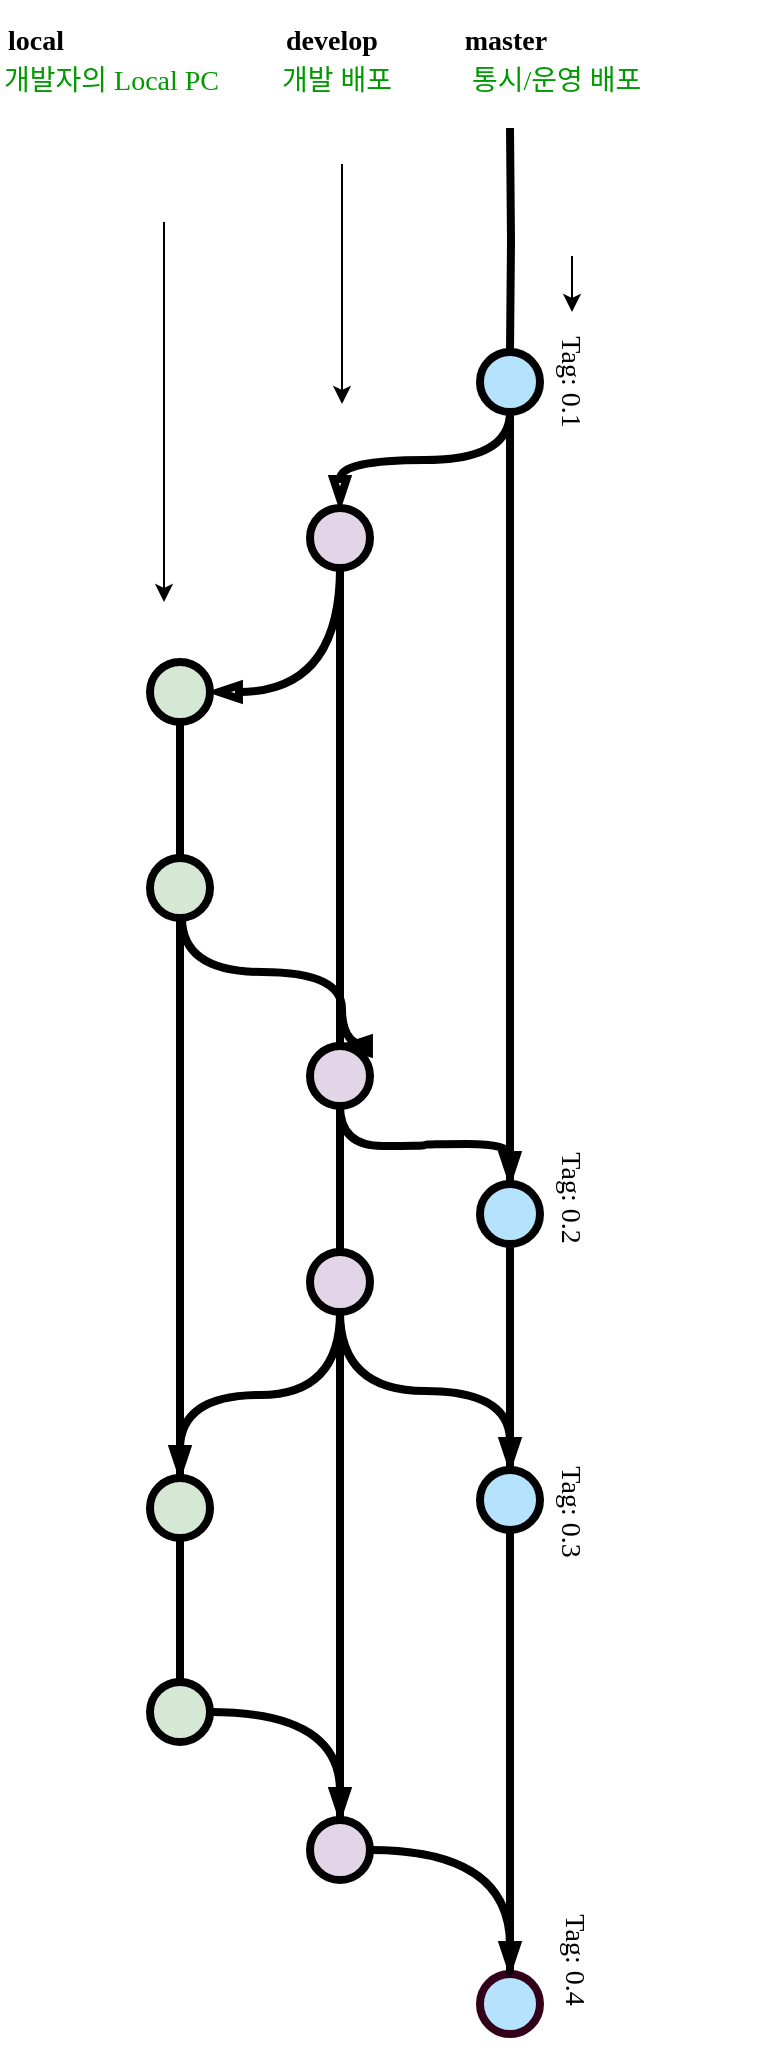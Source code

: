 <mxfile version="20.8.23" type="github" pages="5">
  <diagram id="53IQXVl9icCSp_Kw3Ib1" name="AS-IS">
    <mxGraphModel dx="1385" dy="1603" grid="1" gridSize="10" guides="1" tooltips="1" connect="1" arrows="1" fold="1" page="1" pageScale="1" pageWidth="1100" pageHeight="850" math="0" shadow="0">
      <root>
        <mxCell id="0" />
        <mxCell id="1" parent="0" />
        <mxCell id="uWUnNED6HEl2aK5fdaIb-10" value="" style="verticalLabelPosition=bottom;verticalAlign=top;html=1;strokeWidth=4;shape=mxgraph.flowchart.on-page_reference;plain-blue;gradientColor=none;fillColor=#B5E3Fe;strokeColor=#000000;fontFamily=Gowun Dodum;fontSource=https%3A%2F%2Ffonts.googleapis.com%2Fcss%3Ffamily%3DGowun%2BDodum;rotation=90;container=0;" parent="1" vertex="1">
          <mxGeometry x="662" y="-54" width="30" height="30" as="geometry" />
        </mxCell>
        <mxCell id="uWUnNED6HEl2aK5fdaIb-11" value="" style="verticalLabelPosition=bottom;verticalAlign=top;html=1;strokeWidth=4;shape=mxgraph.flowchart.on-page_reference;plain-blue;gradientColor=none;strokeColor=#000000;fillColor=#B5E3FE;fontFamily=Gowun Dodum;fontSource=https%3A%2F%2Ffonts.googleapis.com%2Fcss%3Ffamily%3DGowun%2BDodum;rotation=90;container=0;" parent="1" vertex="1">
          <mxGeometry x="662" y="505" width="30" height="30" as="geometry" />
        </mxCell>
        <mxCell id="uWUnNED6HEl2aK5fdaIb-109" value="" style="verticalLabelPosition=bottom;verticalAlign=top;html=1;strokeWidth=4;shape=mxgraph.flowchart.on-page_reference;plain-blue;gradientColor=none;strokeColor=#33001A;fillColor=#B5E3FE;fontFamily=Gowun Dodum;fontSource=https%3A%2F%2Ffonts.googleapis.com%2Fcss%3Ffamily%3DGowun%2BDodum;rotation=90;container=0;" parent="1" vertex="1">
          <mxGeometry x="662" y="757" width="30" height="30" as="geometry" />
        </mxCell>
        <mxCell id="uWUnNED6HEl2aK5fdaIb-80" value="" style="edgeStyle=orthogonalEdgeStyle;curved=1;rounded=0;orthogonalLoop=1;jettySize=auto;html=1;endArrow=none;endFill=0;strokeWidth=4;entryX=0;entryY=0.5;entryDx=0;entryDy=0;entryPerimeter=0;fontFamily=Gowun Dodum;fontSource=https%3A%2F%2Ffonts.googleapis.com%2Fcss%3Ffamily%3DGowun%2BDodum;" parent="1" source="uWUnNED6HEl2aK5fdaIb-11" target="uWUnNED6HEl2aK5fdaIb-109" edge="1">
          <mxGeometry relative="1" as="geometry">
            <mxPoint x="677" y="617" as="targetPoint" />
          </mxGeometry>
        </mxCell>
        <mxCell id="uWUnNED6HEl2aK5fdaIb-12" value="" style="edgeStyle=orthogonalEdgeStyle;rounded=0;html=1;jettySize=auto;orthogonalLoop=1;strokeWidth=4;endArrow=none;endFill=0;fontFamily=Gowun Dodum;fontSource=https%3A%2F%2Ffonts.googleapis.com%2Fcss%3Ffamily%3DGowun%2BDodum;" parent="1" target="uWUnNED6HEl2aK5fdaIb-10" edge="1">
          <mxGeometry x="677" y="-124" as="geometry">
            <mxPoint x="677" y="-166" as="sourcePoint" />
          </mxGeometry>
        </mxCell>
        <mxCell id="uWUnNED6HEl2aK5fdaIb-15" value="" style="verticalLabelPosition=bottom;verticalAlign=top;html=1;strokeWidth=4;shape=mxgraph.flowchart.on-page_reference;plain-purple;gradientColor=none;strokeColor=#000000;fillColor=#E1D5E7;fontFamily=Gowun Dodum;fontColor=#e1d5e7;fontSource=https%3A%2F%2Ffonts.googleapis.com%2Fcss%3Ffamily%3DGowun%2BDodum;rotation=90;container=0;" parent="1" vertex="1">
          <mxGeometry x="577" y="24" width="30" height="30" as="geometry" />
        </mxCell>
        <mxCell id="uWUnNED6HEl2aK5fdaIb-9" style="edgeStyle=orthogonalEdgeStyle;curved=1;rounded=0;html=1;exitX=1;exitY=0.5;exitPerimeter=0;entryX=0;entryY=0.5;entryPerimeter=0;endArrow=blockThin;endFill=0;jettySize=auto;orthogonalLoop=1;strokeWidth=4;fontSize=15;fontFamily=Gowun Dodum;fontSource=https%3A%2F%2Ffonts.googleapis.com%2Fcss%3Ffamily%3DGowun%2BDodum;" parent="1" source="uWUnNED6HEl2aK5fdaIb-10" target="uWUnNED6HEl2aK5fdaIb-15" edge="1">
          <mxGeometry relative="1" as="geometry" />
        </mxCell>
        <mxCell id="uWUnNED6HEl2aK5fdaIb-17" value="" style="verticalLabelPosition=bottom;verticalAlign=top;html=1;strokeWidth=4;shape=mxgraph.flowchart.on-page_reference;plain-purple;gradientColor=none;strokeColor=#000000;fillColor=#E1D5E7;fontFamily=Gowun Dodum;fontSource=https%3A%2F%2Ffonts.googleapis.com%2Fcss%3Ffamily%3DGowun%2BDodum;rotation=90;container=0;" parent="1" vertex="1">
          <mxGeometry x="577" y="293" width="30" height="30" as="geometry" />
        </mxCell>
        <mxCell id="uWUnNED6HEl2aK5fdaIb-14" style="edgeStyle=orthogonalEdgeStyle;curved=1;rounded=0;html=1;exitX=1;exitY=0.5;exitPerimeter=0;endArrow=none;endFill=0;jettySize=auto;orthogonalLoop=1;strokeWidth=4;fontSize=15;fontFamily=Gowun Dodum;fontSource=https%3A%2F%2Ffonts.googleapis.com%2Fcss%3Ffamily%3DGowun%2BDodum;" parent="1" source="uWUnNED6HEl2aK5fdaIb-15" target="uWUnNED6HEl2aK5fdaIb-17" edge="1">
          <mxGeometry relative="1" as="geometry" />
        </mxCell>
        <mxCell id="uWUnNED6HEl2aK5fdaIb-18" style="edgeStyle=orthogonalEdgeStyle;curved=1;rounded=0;html=1;exitX=1;exitY=0.5;exitPerimeter=0;entryX=0;entryY=0.5;entryPerimeter=0;endArrow=blockThin;endFill=0;jettySize=auto;orthogonalLoop=1;strokeWidth=4;fontSize=15;fontFamily=Gowun Dodum;fontSource=https%3A%2F%2Ffonts.googleapis.com%2Fcss%3Ffamily%3DGowun%2BDodum;" parent="1" source="uWUnNED6HEl2aK5fdaIb-19" target="uWUnNED6HEl2aK5fdaIb-11" edge="1">
          <mxGeometry relative="1" as="geometry" />
        </mxCell>
        <mxCell id="uWUnNED6HEl2aK5fdaIb-19" value="" style="verticalLabelPosition=bottom;verticalAlign=top;html=1;strokeWidth=4;shape=mxgraph.flowchart.on-page_reference;plain-purple;gradientColor=none;strokeColor=#000000;fillColor=#E1D5E7;fontFamily=Gowun Dodum;fontSource=https%3A%2F%2Ffonts.googleapis.com%2Fcss%3Ffamily%3DGowun%2BDodum;rotation=90;container=0;" parent="1" vertex="1">
          <mxGeometry x="577" y="396" width="30" height="30" as="geometry" />
        </mxCell>
        <mxCell id="uWUnNED6HEl2aK5fdaIb-16" style="edgeStyle=orthogonalEdgeStyle;curved=1;rounded=0;html=1;exitX=1;exitY=0.5;exitPerimeter=0;entryX=0;entryY=0.5;entryPerimeter=0;endArrow=none;endFill=0;jettySize=auto;orthogonalLoop=1;strokeWidth=4;fontSize=15;fontFamily=Gowun Dodum;fontSource=https%3A%2F%2Ffonts.googleapis.com%2Fcss%3Ffamily%3DGowun%2BDodum;" parent="1" source="uWUnNED6HEl2aK5fdaIb-17" target="uWUnNED6HEl2aK5fdaIb-19" edge="1">
          <mxGeometry relative="1" as="geometry" />
        </mxCell>
        <mxCell id="uWUnNED6HEl2aK5fdaIb-75" style="edgeStyle=orthogonalEdgeStyle;rounded=0;orthogonalLoop=1;jettySize=auto;html=1;entryX=1;entryY=0.5;entryDx=0;entryDy=0;entryPerimeter=0;endArrow=none;endFill=0;strokeWidth=4;curved=1;fontFamily=Gowun Dodum;startArrow=blockThin;startFill=0;fontSource=https%3A%2F%2Ffonts.googleapis.com%2Fcss%3Ffamily%3DGowun%2BDodum;" parent="1" source="uWUnNED6HEl2aK5fdaIb-69" target="uWUnNED6HEl2aK5fdaIb-15" edge="1">
          <mxGeometry relative="1" as="geometry" />
        </mxCell>
        <mxCell id="uWUnNED6HEl2aK5fdaIb-69" value="" style="verticalLabelPosition=bottom;verticalAlign=top;html=1;strokeWidth=4;shape=mxgraph.flowchart.on-page_reference;plain-purple;gradientColor=none;strokeColor=#000000;fillColor=#D5E8D4;fontFamily=Gowun Dodum;fontSource=https%3A%2F%2Ffonts.googleapis.com%2Fcss%3Ffamily%3DGowun%2BDodum;rotation=90;container=0;" parent="1" vertex="1">
          <mxGeometry x="497" y="101" width="30" height="30" as="geometry" />
        </mxCell>
        <mxCell id="uWUnNED6HEl2aK5fdaIb-70" value="" style="verticalLabelPosition=bottom;verticalAlign=top;html=1;strokeWidth=4;shape=mxgraph.flowchart.on-page_reference;plain-purple;gradientColor=none;strokeColor=#000000;fillColor=#D5E8D4;fontFamily=Gowun Dodum;fontSource=https%3A%2F%2Ffonts.googleapis.com%2Fcss%3Ffamily%3DGowun%2BDodum;rotation=90;container=0;" parent="1" vertex="1">
          <mxGeometry x="497" y="199" width="30" height="30" as="geometry" />
        </mxCell>
        <mxCell id="uWUnNED6HEl2aK5fdaIb-71" value="" style="edgeStyle=orthogonalEdgeStyle;rounded=0;orthogonalLoop=1;jettySize=auto;html=1;endArrow=none;endFill=0;strokeWidth=4;fontFamily=Gowun Dodum;fontSource=https%3A%2F%2Ffonts.googleapis.com%2Fcss%3Ffamily%3DGowun%2BDodum;" parent="1" source="uWUnNED6HEl2aK5fdaIb-69" target="uWUnNED6HEl2aK5fdaIb-70" edge="1">
          <mxGeometry relative="1" as="geometry" />
        </mxCell>
        <mxCell id="uWUnNED6HEl2aK5fdaIb-77" value="" style="verticalLabelPosition=bottom;verticalAlign=top;html=1;strokeWidth=4;shape=mxgraph.flowchart.on-page_reference;plain-purple;gradientColor=none;strokeColor=#000000;fillColor=#D5E8D4;fontFamily=Gowun Dodum;fontSource=https%3A%2F%2Ffonts.googleapis.com%2Fcss%3Ffamily%3DGowun%2BDodum;rotation=90;container=0;" parent="1" vertex="1">
          <mxGeometry x="497" y="509" width="30" height="30" as="geometry" />
        </mxCell>
        <mxCell id="uWUnNED6HEl2aK5fdaIb-78" value="" style="edgeStyle=orthogonalEdgeStyle;curved=1;rounded=0;orthogonalLoop=1;jettySize=auto;html=1;endArrow=none;endFill=0;strokeWidth=4;fontFamily=Gowun Dodum;fontSource=https%3A%2F%2Ffonts.googleapis.com%2Fcss%3Ffamily%3DGowun%2BDodum;" parent="1" source="uWUnNED6HEl2aK5fdaIb-70" target="uWUnNED6HEl2aK5fdaIb-77" edge="1">
          <mxGeometry relative="1" as="geometry" />
        </mxCell>
        <mxCell id="uWUnNED6HEl2aK5fdaIb-95" value="" style="verticalLabelPosition=bottom;verticalAlign=top;html=1;strokeWidth=4;shape=mxgraph.flowchart.on-page_reference;plain-purple;gradientColor=none;strokeColor=#000000;fillColor=#D5E8D4;fontFamily=Gowun Dodum;fontSource=https%3A%2F%2Ffonts.googleapis.com%2Fcss%3Ffamily%3DGowun%2BDodum;rotation=90;container=0;" parent="1" vertex="1">
          <mxGeometry x="497" y="611" width="30" height="30" as="geometry" />
        </mxCell>
        <mxCell id="uWUnNED6HEl2aK5fdaIb-96" value="" style="edgeStyle=orthogonalEdgeStyle;curved=1;rounded=0;orthogonalLoop=1;jettySize=auto;html=1;endArrow=none;endFill=0;strokeWidth=4;fontFamily=Gowun Dodum;fontColor=#009900;fontSource=https%3A%2F%2Ffonts.googleapis.com%2Fcss%3Ffamily%3DGowun%2BDodum;" parent="1" source="uWUnNED6HEl2aK5fdaIb-77" target="uWUnNED6HEl2aK5fdaIb-95" edge="1">
          <mxGeometry relative="1" as="geometry" />
        </mxCell>
        <mxCell id="uWUnNED6HEl2aK5fdaIb-92" value="" style="endArrow=classic;html=1;strokeWidth=1;fontFamily=Gowun Dodum;fontColor=#009900;fontSource=https%3A%2F%2Ffonts.googleapis.com%2Fcss%3Ffamily%3DGowun%2BDodum;" parent="1" edge="1">
          <mxGeometry width="50" height="50" relative="1" as="geometry">
            <mxPoint x="593" y="-148" as="sourcePoint" />
            <mxPoint x="593" y="-28" as="targetPoint" />
          </mxGeometry>
        </mxCell>
        <mxCell id="uWUnNED6HEl2aK5fdaIb-101" value="Tag: 0.3" style="text;html=1;strokeColor=none;fillColor=none;align=center;verticalAlign=middle;whiteSpace=wrap;overflow=hidden;fontSize=14;fontFamily=Gowun Dodum;fontSource=https%3A%2F%2Ffonts.googleapis.com%2Fcss%3Ffamily%3DGowun%2BDodum;rotation=90;container=0;" parent="1" vertex="1">
          <mxGeometry x="653" y="516" width="110" height="20" as="geometry" />
        </mxCell>
        <mxCell id="uWUnNED6HEl2aK5fdaIb-103" value="Tag: 0.1" style="text;html=1;strokeColor=none;fillColor=none;align=center;verticalAlign=middle;whiteSpace=wrap;overflow=hidden;fontSize=14;fontFamily=Gowun Dodum;fontSource=https%3A%2F%2Ffonts.googleapis.com%2Fcss%3Ffamily%3DGowun%2BDodum;rotation=90;container=0;" parent="1" vertex="1">
          <mxGeometry x="673" y="-49" width="70" height="20" as="geometry" />
        </mxCell>
        <mxCell id="uWUnNED6HEl2aK5fdaIb-107" value="" style="edgeStyle=orthogonalEdgeStyle;curved=1;rounded=0;orthogonalLoop=1;jettySize=auto;html=1;endArrow=none;endFill=0;strokeWidth=4;fontFamily=Gowun Dodum;fontColor=#009900;exitX=1;exitY=0.5;exitDx=0;exitDy=0;exitPerimeter=0;fontSource=https%3A%2F%2Ffonts.googleapis.com%2Fcss%3Ffamily%3DGowun%2BDodum;" parent="1" source="uWUnNED6HEl2aK5fdaIb-19" target="uWUnNED6HEl2aK5fdaIb-106" edge="1">
          <mxGeometry relative="1" as="geometry">
            <mxPoint x="592" y="620" as="sourcePoint" />
          </mxGeometry>
        </mxCell>
        <mxCell id="uWUnNED6HEl2aK5fdaIb-115" style="edgeStyle=orthogonalEdgeStyle;curved=1;rounded=0;orthogonalLoop=1;jettySize=auto;html=1;entryX=0;entryY=0.5;entryDx=0;entryDy=0;entryPerimeter=0;endArrow=blockThin;endFill=0;strokeWidth=4;fontFamily=Gowun Dodum;fontColor=#009900;movable=1;resizable=1;rotatable=1;deletable=1;editable=1;locked=0;connectable=1;fontSource=https%3A%2F%2Ffonts.googleapis.com%2Fcss%3Ffamily%3DGowun%2BDodum;" parent="1" source="uWUnNED6HEl2aK5fdaIb-106" target="uWUnNED6HEl2aK5fdaIb-109" edge="1">
          <mxGeometry relative="1" as="geometry" />
        </mxCell>
        <mxCell id="uWUnNED6HEl2aK5fdaIb-106" value="" style="verticalLabelPosition=bottom;verticalAlign=top;html=1;strokeWidth=4;shape=mxgraph.flowchart.on-page_reference;plain-purple;gradientColor=none;strokeColor=#000000;fillColor=#E1D5E7;fontFamily=Gowun Dodum;fontSource=https%3A%2F%2Ffonts.googleapis.com%2Fcss%3Ffamily%3DGowun%2BDodum;rotation=90;container=0;" parent="1" vertex="1">
          <mxGeometry x="577" y="680" width="30" height="30" as="geometry" />
        </mxCell>
        <mxCell id="uWUnNED6HEl2aK5fdaIb-108" style="edgeStyle=orthogonalEdgeStyle;curved=1;rounded=0;orthogonalLoop=1;jettySize=auto;html=1;entryX=0;entryY=0.5;entryDx=0;entryDy=0;entryPerimeter=0;endArrow=blockThin;endFill=0;strokeWidth=4;fontFamily=Gowun Dodum;fontColor=#009900;fontSource=https%3A%2F%2Ffonts.googleapis.com%2Fcss%3Ffamily%3DGowun%2BDodum;" parent="1" source="uWUnNED6HEl2aK5fdaIb-95" target="uWUnNED6HEl2aK5fdaIb-106" edge="1">
          <mxGeometry relative="1" as="geometry" />
        </mxCell>
        <mxCell id="uWUnNED6HEl2aK5fdaIb-116" value="Tag: 0.4" style="text;html=1;strokeColor=none;fillColor=none;align=center;verticalAlign=middle;whiteSpace=wrap;overflow=hidden;fontSize=14;fontFamily=Gowun Dodum;fontSource=https%3A%2F%2Ffonts.googleapis.com%2Fcss%3Ffamily%3DGowun%2BDodum;rotation=90;container=0;" parent="1" vertex="1">
          <mxGeometry x="655" y="740" width="110" height="20" as="geometry" />
        </mxCell>
        <mxCell id="fSnZ5vnYTslC5NarKmr_-9" value="" style="edgeStyle=orthogonalEdgeStyle;rounded=0;orthogonalLoop=1;jettySize=auto;html=1;fontSize=12;fontColor=#000000;entryX=0;entryY=0.5;entryDx=0;entryDy=0;fontFamily=Gowun Dodum;fontSource=https%3A%2F%2Ffonts.googleapis.com%2Fcss%3Ffamily%3DGowun%2BDodum;" parent="1" target="uWUnNED6HEl2aK5fdaIb-103" edge="1">
          <mxGeometry relative="1" as="geometry">
            <mxPoint x="708" y="-94" as="targetPoint" />
            <Array as="points">
              <mxPoint x="708" y="-94" />
              <mxPoint x="708" y="-94" />
            </Array>
            <mxPoint x="708" y="-102" as="sourcePoint" />
          </mxGeometry>
        </mxCell>
        <mxCell id="9hBKPDzoitwpIBdzFDQ7-21" value="" style="edgeStyle=orthogonalEdgeStyle;rounded=0;orthogonalLoop=1;jettySize=auto;html=1;fontSize=15;endArrow=none;endFill=0;strokeWidth=4;entryX=0;entryY=0.5;entryDx=0;entryDy=0;entryPerimeter=0;fontFamily=Gowun Dodum;fontSource=https%3A%2F%2Ffonts.googleapis.com%2Fcss%3Ffamily%3DGowun%2BDodum;" parent="1" source="9hBKPDzoitwpIBdzFDQ7-16" target="uWUnNED6HEl2aK5fdaIb-11" edge="1">
          <mxGeometry relative="1" as="geometry">
            <mxPoint x="677" y="443" as="targetPoint" />
          </mxGeometry>
        </mxCell>
        <mxCell id="9hBKPDzoitwpIBdzFDQ7-16" value="" style="verticalLabelPosition=bottom;verticalAlign=top;html=1;strokeWidth=4;shape=mxgraph.flowchart.on-page_reference;plain-blue;gradientColor=none;strokeColor=#000000;fillColor=#B5E3FE;fontFamily=Gowun Dodum;fontSource=https%3A%2F%2Ffonts.googleapis.com%2Fcss%3Ffamily%3DGowun%2BDodum;rotation=90;container=0;" parent="1" vertex="1">
          <mxGeometry x="662" y="362" width="30" height="30" as="geometry" />
        </mxCell>
        <mxCell id="SRGO4UnGUBrBW_WfY3YX-2" value="" style="endArrow=classic;html=1;strokeWidth=1;fontFamily=Gowun Dodum;fontColor=#009900;fontSource=https%3A%2F%2Ffonts.googleapis.com%2Fcss%3Ffamily%3DGowun%2BDodum;" parent="1" edge="1">
          <mxGeometry width="50" height="50" relative="1" as="geometry">
            <mxPoint x="504" y="-119" as="sourcePoint" />
            <mxPoint x="504" y="71" as="targetPoint" />
          </mxGeometry>
        </mxCell>
        <mxCell id="dSUTmSiw0o1QyCeKMy4D-2" style="edgeStyle=orthogonalEdgeStyle;rounded=0;orthogonalLoop=1;jettySize=auto;html=1;entryX=0;entryY=0.5;entryDx=0;entryDy=0;entryPerimeter=0;endArrow=blockThin;endFill=0;strokeWidth=4;curved=1;fontFamily=Gowun Dodum;fontSource=https%3A%2F%2Ffonts.googleapis.com%2Fcss%3Ffamily%3DGowun%2BDodum;" parent="1" target="uWUnNED6HEl2aK5fdaIb-17" edge="1">
          <mxGeometry relative="1" as="geometry">
            <mxPoint x="513" y="229" as="sourcePoint" />
            <mxPoint x="593" y="276" as="targetPoint" />
            <Array as="points">
              <mxPoint x="513" y="256" />
              <mxPoint x="593" y="256" />
            </Array>
          </mxGeometry>
        </mxCell>
        <mxCell id="dSUTmSiw0o1QyCeKMy4D-6" style="edgeStyle=orthogonalEdgeStyle;curved=1;rounded=0;html=1;endArrow=blockThin;endFill=0;jettySize=auto;orthogonalLoop=1;strokeWidth=4;fontSize=15;fontFamily=Gowun Dodum;exitX=1;exitY=0.5;exitDx=0;exitDy=0;exitPerimeter=0;entryX=0;entryY=0.5;entryDx=0;entryDy=0;entryPerimeter=0;fontSource=https%3A%2F%2Ffonts.googleapis.com%2Fcss%3Ffamily%3DGowun%2BDodum;" parent="1" source="uWUnNED6HEl2aK5fdaIb-19" target="uWUnNED6HEl2aK5fdaIb-77" edge="1">
          <mxGeometry relative="1" as="geometry">
            <mxPoint x="577" y="328" as="sourcePoint" />
            <mxPoint x="528" y="354" as="targetPoint" />
          </mxGeometry>
        </mxCell>
        <mxCell id="uWUnNED6HEl2aK5fdaIb-8" value="" style="edgeStyle=orthogonalEdgeStyle;rounded=0;html=1;jettySize=auto;orthogonalLoop=1;plain-blue;endArrow=none;endFill=0;strokeWidth=4;strokeColor=#000000;entryX=0;entryY=0.5;entryDx=0;entryDy=0;entryPerimeter=0;fontFamily=Gowun Dodum;fontSource=https%3A%2F%2Ffonts.googleapis.com%2Fcss%3Ffamily%3DGowun%2BDodum;" parent="1" source="uWUnNED6HEl2aK5fdaIb-10" target="9hBKPDzoitwpIBdzFDQ7-16" edge="1">
          <mxGeometry x="677" y="-24" as="geometry">
            <mxPoint x="677" y="126" as="targetPoint" />
          </mxGeometry>
        </mxCell>
        <mxCell id="dSUTmSiw0o1QyCeKMy4D-8" style="edgeStyle=orthogonalEdgeStyle;rounded=0;orthogonalLoop=1;jettySize=auto;html=1;endArrow=blockThin;endFill=0;strokeWidth=4;curved=1;fontFamily=Gowun Dodum;exitX=1;exitY=0.5;exitDx=0;exitDy=0;exitPerimeter=0;entryX=0;entryY=0.5;entryDx=0;entryDy=0;entryPerimeter=0;fontSource=https%3A%2F%2Ffonts.googleapis.com%2Fcss%3Ffamily%3DGowun%2BDodum;" parent="1" source="uWUnNED6HEl2aK5fdaIb-17" target="9hBKPDzoitwpIBdzFDQ7-16" edge="1">
          <mxGeometry relative="1" as="geometry">
            <mxPoint x="602" y="328" as="sourcePoint" />
            <mxPoint x="648" y="304" as="targetPoint" />
          </mxGeometry>
        </mxCell>
        <mxCell id="dSUTmSiw0o1QyCeKMy4D-10" value="Tag: 0.2" style="text;html=1;strokeColor=none;fillColor=none;align=center;verticalAlign=middle;whiteSpace=wrap;overflow=hidden;fontSize=14;fontFamily=Gowun Dodum;fontSource=https%3A%2F%2Ffonts.googleapis.com%2Fcss%3Ffamily%3DGowun%2BDodum;rotation=90;container=0;" parent="1" vertex="1">
          <mxGeometry x="673" y="359" width="70" height="20" as="geometry" />
        </mxCell>
        <mxCell id="uWUnNED6HEl2aK5fdaIb-76" value="local" style="text;html=1;strokeColor=none;fillColor=none;align=left;verticalAlign=middle;whiteSpace=wrap;overflow=hidden;fontSize=14;fontStyle=1;fontFamily=Gowun Dodum;fontSource=https%3A%2F%2Ffonts.googleapis.com%2Fcss%3Ffamily%3DGowun%2BDodum;rotation=0;container=0;" parent="1" vertex="1">
          <mxGeometry x="424" y="-220" width="91" height="20" as="geometry" />
        </mxCell>
        <mxCell id="uWUnNED6HEl2aK5fdaIb-87" value="개발자의 Local PC" style="text;html=1;strokeColor=none;fillColor=none;align=left;verticalAlign=middle;whiteSpace=wrap;overflow=hidden;fontSize=14;fontStyle=0;fontColor=#009900;fontFamily=Gowun Dodum;fontSource=https%3A%2F%2Ffonts.googleapis.com%2Fcss%3Ffamily%3DGowun%2BDodum;rotation=0;container=0;" parent="1" vertex="1">
          <mxGeometry x="422" y="-200" width="240" height="20" as="geometry" />
        </mxCell>
        <mxCell id="uWUnNED6HEl2aK5fdaIb-89" value="개발 배포" style="text;html=1;strokeColor=none;fillColor=none;align=left;verticalAlign=middle;whiteSpace=wrap;overflow=hidden;fontSize=14;fontStyle=0;fontColor=#009900;fontFamily=Gowun Dodum;fontSource=https%3A%2F%2Ffonts.googleapis.com%2Fcss%3Ffamily%3DGowun%2BDodum;rotation=0;container=0;" parent="1" vertex="1">
          <mxGeometry x="560.75" y="-200" width="240" height="20" as="geometry" />
        </mxCell>
        <mxCell id="uWUnNED6HEl2aK5fdaIb-20" value="develop" style="text;html=1;strokeColor=none;fillColor=none;align=left;verticalAlign=middle;whiteSpace=wrap;overflow=hidden;fontSize=14;fontStyle=1;fontFamily=Gowun Dodum;fontSource=https%3A%2F%2Ffonts.googleapis.com%2Fcss%3Ffamily%3DGowun%2BDodum;rotation=0;container=0;" parent="1" vertex="1">
          <mxGeometry x="562.75" y="-220" width="240" height="20" as="geometry" />
        </mxCell>
        <mxCell id="uWUnNED6HEl2aK5fdaIb-90" value="통시/운영 배포" style="text;html=1;strokeColor=none;fillColor=none;align=left;verticalAlign=middle;whiteSpace=wrap;overflow=hidden;fontSize=14;fontStyle=0;fontColor=#009900;fontFamily=Gowun Dodum;fontSource=https%3A%2F%2Ffonts.googleapis.com%2Fcss%3Ffamily%3DGowun%2BDodum;rotation=0;container=0;" parent="1" vertex="1">
          <mxGeometry x="656" y="-200" width="146.75" height="20" as="geometry" />
        </mxCell>
        <mxCell id="uWUnNED6HEl2aK5fdaIb-13" value="master" style="text;html=1;strokeColor=none;fillColor=none;align=center;verticalAlign=middle;whiteSpace=wrap;overflow=hidden;fontSize=14;fontStyle=1;fontFamily=Gowun Dodum;fontSource=https%3A%2F%2Ffonts.googleapis.com%2Fcss%3Ffamily%3DGowun%2BDodum;rotation=0;container=0;" parent="1" vertex="1">
          <mxGeometry x="650" y="-230" width="50" height="42" as="geometry" />
        </mxCell>
      </root>
    </mxGraphModel>
  </diagram>
  <diagram id="MnLMIarTVuGxA7Fiu9Yp" name="개발 완료">
    <mxGraphModel dx="1385" dy="1922" grid="1" gridSize="10" guides="1" tooltips="1" connect="1" arrows="1" fold="1" page="1" pageScale="1" pageWidth="827" pageHeight="1169" math="0" shadow="0">
      <root>
        <mxCell id="0" />
        <mxCell id="1" parent="0" />
        <mxCell id="WIIxCO3e-V3OqHyJZPW5-1" value="" style="verticalLabelPosition=bottom;verticalAlign=top;html=1;strokeWidth=4;shape=mxgraph.flowchart.on-page_reference;plain-blue;gradientColor=none;fillColor=#B5E3Fe;strokeColor=#000000;fontFamily=Gowun Dodum;fontSource=https%3A%2F%2Ffonts.googleapis.com%2Fcss%3Ffamily%3DGowun%2BDodum;rotation=90;container=0;" parent="1" vertex="1">
          <mxGeometry x="628" y="-54" width="30" height="30" as="geometry" />
        </mxCell>
        <mxCell id="WIIxCO3e-V3OqHyJZPW5-5" value="" style="edgeStyle=orthogonalEdgeStyle;rounded=0;html=1;jettySize=auto;orthogonalLoop=1;strokeWidth=4;endArrow=none;endFill=0;fontFamily=Gowun Dodum;fontSource=https%3A%2F%2Ffonts.googleapis.com%2Fcss%3Ffamily%3DGowun%2BDodum;" parent="1" target="WIIxCO3e-V3OqHyJZPW5-1" edge="1">
          <mxGeometry x="643" y="-124" as="geometry">
            <mxPoint x="643" y="-166" as="sourcePoint" />
          </mxGeometry>
        </mxCell>
        <mxCell id="WIIxCO3e-V3OqHyJZPW5-6" value="" style="verticalLabelPosition=bottom;verticalAlign=top;html=1;strokeWidth=4;shape=mxgraph.flowchart.on-page_reference;plain-purple;gradientColor=none;strokeColor=#000000;fillColor=#E1D5E7;fontFamily=Gowun Dodum;fontColor=#e1d5e7;fontSource=https%3A%2F%2Ffonts.googleapis.com%2Fcss%3Ffamily%3DGowun%2BDodum;rotation=90;container=0;" parent="1" vertex="1">
          <mxGeometry x="508" y="24" width="30" height="30" as="geometry" />
        </mxCell>
        <mxCell id="WIIxCO3e-V3OqHyJZPW5-7" style="edgeStyle=orthogonalEdgeStyle;curved=1;rounded=0;html=1;exitX=1;exitY=0.5;exitPerimeter=0;entryX=0;entryY=0.5;entryPerimeter=0;endArrow=blockThin;endFill=0;jettySize=auto;orthogonalLoop=1;strokeWidth=4;fontSize=15;fontFamily=Gowun Dodum;fontSource=https%3A%2F%2Ffonts.googleapis.com%2Fcss%3Ffamily%3DGowun%2BDodum;" parent="1" source="WIIxCO3e-V3OqHyJZPW5-1" target="WIIxCO3e-V3OqHyJZPW5-6" edge="1">
          <mxGeometry relative="1" as="geometry" />
        </mxCell>
        <mxCell id="WIIxCO3e-V3OqHyJZPW5-8" value="" style="verticalLabelPosition=bottom;verticalAlign=top;html=1;strokeWidth=4;shape=mxgraph.flowchart.on-page_reference;plain-purple;gradientColor=none;strokeColor=#000000;fillColor=#E1D5E7;fontFamily=Gowun Dodum;fontSource=https%3A%2F%2Ffonts.googleapis.com%2Fcss%3Ffamily%3DGowun%2BDodum;rotation=90;container=0;dashed=1;" parent="1" vertex="1">
          <mxGeometry x="508" y="265" width="30" height="30" as="geometry" />
        </mxCell>
        <mxCell id="WIIxCO3e-V3OqHyJZPW5-9" style="edgeStyle=orthogonalEdgeStyle;curved=1;rounded=0;html=1;exitX=1;exitY=0.5;exitPerimeter=0;endArrow=none;endFill=0;jettySize=auto;orthogonalLoop=1;strokeWidth=4;fontSize=15;fontFamily=Gowun Dodum;fontSource=https%3A%2F%2Ffonts.googleapis.com%2Fcss%3Ffamily%3DGowun%2BDodum;strokeColor=#B3B3B3;" parent="1" source="WIIxCO3e-V3OqHyJZPW5-6" target="WIIxCO3e-V3OqHyJZPW5-8" edge="1">
          <mxGeometry relative="1" as="geometry" />
        </mxCell>
        <mxCell id="WIIxCO3e-V3OqHyJZPW5-13" style="edgeStyle=orthogonalEdgeStyle;rounded=0;orthogonalLoop=1;jettySize=auto;html=1;entryX=1;entryY=0.5;entryDx=0;entryDy=0;entryPerimeter=0;endArrow=none;endFill=0;strokeWidth=4;curved=1;fontFamily=Gowun Dodum;startArrow=blockThin;startFill=0;fontSource=https%3A%2F%2Ffonts.googleapis.com%2Fcss%3Ffamily%3DGowun%2BDodum;" parent="1" source="WIIxCO3e-V3OqHyJZPW5-14" target="WIIxCO3e-V3OqHyJZPW5-6" edge="1">
          <mxGeometry relative="1" as="geometry" />
        </mxCell>
        <mxCell id="WIIxCO3e-V3OqHyJZPW5-14" value="" style="verticalLabelPosition=bottom;verticalAlign=top;html=1;strokeWidth=4;shape=mxgraph.flowchart.on-page_reference;plain-purple;gradientColor=none;strokeColor=#000000;fillColor=#D5E8D4;fontFamily=Gowun Dodum;fontSource=https%3A%2F%2Ffonts.googleapis.com%2Fcss%3Ffamily%3DGowun%2BDodum;rotation=90;container=0;" parent="1" vertex="1">
          <mxGeometry x="387" y="101" width="30" height="30" as="geometry" />
        </mxCell>
        <mxCell id="WIIxCO3e-V3OqHyJZPW5-15" value="" style="verticalLabelPosition=bottom;verticalAlign=top;html=1;strokeWidth=4;shape=mxgraph.flowchart.on-page_reference;plain-purple;gradientColor=none;strokeColor=#000000;fillColor=#D5E8D4;fontFamily=Gowun Dodum;fontSource=https%3A%2F%2Ffonts.googleapis.com%2Fcss%3Ffamily%3DGowun%2BDodum;rotation=90;container=0;" parent="1" vertex="1">
          <mxGeometry x="387" y="199" width="30" height="30" as="geometry" />
        </mxCell>
        <mxCell id="WIIxCO3e-V3OqHyJZPW5-16" value="" style="edgeStyle=orthogonalEdgeStyle;rounded=0;orthogonalLoop=1;jettySize=auto;html=1;endArrow=none;endFill=0;strokeWidth=4;fontFamily=Gowun Dodum;fontSource=https%3A%2F%2Ffonts.googleapis.com%2Fcss%3Ffamily%3DGowun%2BDodum;" parent="1" source="WIIxCO3e-V3OqHyJZPW5-14" target="WIIxCO3e-V3OqHyJZPW5-15" edge="1">
          <mxGeometry relative="1" as="geometry" />
        </mxCell>
        <mxCell id="WIIxCO3e-V3OqHyJZPW5-21" value="" style="endArrow=classic;html=1;strokeWidth=1;fontFamily=Gowun Dodum;fontColor=#009900;fontSource=https%3A%2F%2Ffonts.googleapis.com%2Fcss%3Ffamily%3DGowun%2BDodum;" parent="1" edge="1">
          <mxGeometry width="50" height="50" relative="1" as="geometry">
            <mxPoint x="524" y="-148" as="sourcePoint" />
            <mxPoint x="524" y="-28" as="targetPoint" />
          </mxGeometry>
        </mxCell>
        <mxCell id="WIIxCO3e-V3OqHyJZPW5-31" value="" style="verticalLabelPosition=bottom;verticalAlign=top;html=1;strokeWidth=4;shape=mxgraph.flowchart.on-page_reference;plain-blue;gradientColor=none;strokeColor=#000000;fillColor=#B5E3FE;fontFamily=Gowun Dodum;fontSource=https%3A%2F%2Ffonts.googleapis.com%2Fcss%3Ffamily%3DGowun%2BDodum;rotation=90;container=0;dashed=1;" parent="1" vertex="1">
          <mxGeometry x="628" y="346" width="30" height="30" as="geometry" />
        </mxCell>
        <mxCell id="WIIxCO3e-V3OqHyJZPW5-32" value="" style="endArrow=classic;html=1;strokeWidth=1;fontFamily=Gowun Dodum;fontColor=#009900;fontSource=https%3A%2F%2Ffonts.googleapis.com%2Fcss%3Ffamily%3DGowun%2BDodum;" parent="1" edge="1">
          <mxGeometry width="50" height="50" relative="1" as="geometry">
            <mxPoint x="394" y="-150" as="sourcePoint" />
            <mxPoint x="394" y="71" as="targetPoint" />
          </mxGeometry>
        </mxCell>
        <mxCell id="WIIxCO3e-V3OqHyJZPW5-33" style="edgeStyle=orthogonalEdgeStyle;rounded=0;orthogonalLoop=1;jettySize=auto;html=1;entryX=0.5;entryY=1;entryDx=0;entryDy=0;entryPerimeter=0;endArrow=blockThin;endFill=0;strokeWidth=4;curved=1;fontFamily=Gowun Dodum;fontSource=https%3A%2F%2Ffonts.googleapis.com%2Fcss%3Ffamily%3DGowun%2BDodum;exitX=0.5;exitY=0;exitDx=0;exitDy=0;exitPerimeter=0;dashed=1;" parent="1" target="WIIxCO3e-V3OqHyJZPW5-8" edge="1" source="WIIxCO3e-V3OqHyJZPW5-15">
          <mxGeometry relative="1" as="geometry">
            <mxPoint x="513" y="229" as="sourcePoint" />
            <mxPoint x="593" y="276" as="targetPoint" />
            <Array as="points">
              <mxPoint x="417" y="280" />
            </Array>
          </mxGeometry>
        </mxCell>
        <mxCell id="WIIxCO3e-V3OqHyJZPW5-35" value="" style="edgeStyle=orthogonalEdgeStyle;rounded=0;html=1;jettySize=auto;orthogonalLoop=1;plain-blue;endArrow=none;endFill=0;strokeWidth=4;strokeColor=#000000;entryX=0;entryY=0.5;entryDx=0;entryDy=0;entryPerimeter=0;fontFamily=Gowun Dodum;fontSource=https%3A%2F%2Ffonts.googleapis.com%2Fcss%3Ffamily%3DGowun%2BDodum;" parent="1" source="WIIxCO3e-V3OqHyJZPW5-1" target="WIIxCO3e-V3OqHyJZPW5-31" edge="1">
          <mxGeometry x="643" y="-24" as="geometry">
            <mxPoint x="643" y="126" as="targetPoint" />
          </mxGeometry>
        </mxCell>
        <mxCell id="WIIxCO3e-V3OqHyJZPW5-36" style="edgeStyle=orthogonalEdgeStyle;rounded=0;orthogonalLoop=1;jettySize=auto;html=1;endArrow=blockThin;endFill=0;strokeWidth=4;curved=1;fontFamily=Gowun Dodum;exitX=1;exitY=0.5;exitDx=0;exitDy=0;exitPerimeter=0;entryX=0.5;entryY=1;entryDx=0;entryDy=0;entryPerimeter=0;fontSource=https%3A%2F%2Ffonts.googleapis.com%2Fcss%3Ffamily%3DGowun%2BDodum;dashed=1;" parent="1" source="WIIxCO3e-V3OqHyJZPW5-8" target="WIIxCO3e-V3OqHyJZPW5-31" edge="1">
          <mxGeometry relative="1" as="geometry">
            <mxPoint x="602" y="328" as="sourcePoint" />
            <mxPoint x="648" y="304" as="targetPoint" />
          </mxGeometry>
        </mxCell>
        <mxCell id="WIIxCO3e-V3OqHyJZPW5-38" value="local" style="text;html=1;strokeColor=none;fillColor=none;align=left;verticalAlign=middle;whiteSpace=wrap;overflow=hidden;fontSize=14;fontStyle=1;fontFamily=Gowun Dodum;fontSource=https%3A%2F%2Ffonts.googleapis.com%2Fcss%3Ffamily%3DGowun%2BDodum;rotation=0;container=0;" parent="1" vertex="1">
          <mxGeometry x="340" y="-220" width="91" height="20" as="geometry" />
        </mxCell>
        <mxCell id="WIIxCO3e-V3OqHyJZPW5-39" value="개발자의 Local PC" style="text;html=1;strokeColor=none;fillColor=none;align=left;verticalAlign=middle;whiteSpace=wrap;overflow=hidden;fontSize=14;fontStyle=0;fontColor=#009900;fontFamily=Gowun Dodum;fontSource=https%3A%2F%2Ffonts.googleapis.com%2Fcss%3Ffamily%3DGowun%2BDodum;rotation=0;container=0;" parent="1" vertex="1">
          <mxGeometry x="337" y="-200" width="240" height="20" as="geometry" />
        </mxCell>
        <mxCell id="WIIxCO3e-V3OqHyJZPW5-40" value="보조 브랜치" style="text;html=1;strokeColor=none;fillColor=none;align=left;verticalAlign=middle;whiteSpace=wrap;overflow=hidden;fontSize=14;fontStyle=0;fontColor=#009900;fontFamily=Gowun Dodum;fontSource=https%3A%2F%2Ffonts.googleapis.com%2Fcss%3Ffamily%3DGowun%2BDodum;rotation=0;container=0;" parent="1" vertex="1">
          <mxGeometry x="497.75" y="-200" width="240" height="20" as="geometry" />
        </mxCell>
        <mxCell id="WIIxCO3e-V3OqHyJZPW5-41" value="feature" style="text;html=1;strokeColor=none;fillColor=none;align=left;verticalAlign=middle;whiteSpace=wrap;overflow=hidden;fontSize=14;fontStyle=1;fontFamily=Gowun Dodum;fontSource=https%3A%2F%2Ffonts.googleapis.com%2Fcss%3Ffamily%3DGowun%2BDodum;rotation=0;container=0;" parent="1" vertex="1">
          <mxGeometry x="499.75" y="-220" width="240" height="20" as="geometry" />
        </mxCell>
        <mxCell id="WIIxCO3e-V3OqHyJZPW5-42" value="개발 브랜치" style="text;html=1;strokeColor=none;fillColor=none;align=left;verticalAlign=middle;whiteSpace=wrap;overflow=hidden;fontSize=14;fontStyle=0;fontColor=#009900;fontFamily=Gowun Dodum;fontSource=https%3A%2F%2Ffonts.googleapis.com%2Fcss%3Ffamily%3DGowun%2BDodum;rotation=0;container=0;" parent="1" vertex="1">
          <mxGeometry x="625" y="-200" width="146.75" height="20" as="geometry" />
        </mxCell>
        <mxCell id="WIIxCO3e-V3OqHyJZPW5-43" value="develop" style="text;html=1;strokeColor=none;fillColor=none;align=center;verticalAlign=middle;whiteSpace=wrap;overflow=hidden;fontSize=14;fontStyle=1;fontFamily=Gowun Dodum;fontSource=https%3A%2F%2Ffonts.googleapis.com%2Fcss%3Ffamily%3DGowun%2BDodum;rotation=0;container=0;" parent="1" vertex="1">
          <mxGeometry x="624" y="-230" width="50" height="42" as="geometry" />
        </mxCell>
        <mxCell id="SCVyoPqIpBLExOqDXc17-2" value="&lt;h1&gt;&lt;ul&gt;&lt;br&gt;&lt;li&gt;&lt;strong&gt;기능을 다 완성할 때까지 유지하고, 다 완성되면 develop 브랜치로 merge 하고&lt;/strong&gt;&lt;/li&gt;&lt;br&gt;&lt;li&gt;&lt;strong&gt;결과가 좋지 못하면 버리는 방향&lt;/strong&gt;&lt;/li&gt;&lt;br&gt;&lt;/ul&gt;&lt;/h1&gt;" style="text;html=1;strokeColor=none;fillColor=none;spacing=5;spacingTop=-20;whiteSpace=wrap;overflow=hidden;rounded=0;fontFamily=Gowun Dodum;" vertex="1" parent="1">
          <mxGeometry x="310" y="-510" width="590" height="170" as="geometry" />
        </mxCell>
        <mxCell id="gEp1nPR9UnfC1872vCPv-1" value="" style="verticalLabelPosition=bottom;verticalAlign=top;html=1;strokeWidth=4;shape=mxgraph.flowchart.on-page_reference;fillColor=#ffe6cc;strokeColor=#000000;fontFamily=Gowun Dodum;fontSource=https%3A%2F%2Ffonts.googleapis.com%2Fcss%3Ffamily%3DGowun%2BDodum;rotation=90;container=0;" vertex="1" parent="1">
          <mxGeometry x="744" y="-133" width="30" height="30" as="geometry" />
        </mxCell>
        <mxCell id="gEp1nPR9UnfC1872vCPv-5" value="" style="edgeStyle=orthogonalEdgeStyle;rounded=0;html=1;jettySize=auto;orthogonalLoop=1;strokeWidth=4;endArrow=none;endFill=0;fontFamily=Gowun Dodum;fontSource=https%3A%2F%2Ffonts.googleapis.com%2Fcss%3Ffamily%3DGowun%2BDodum;" edge="1" parent="1" target="gEp1nPR9UnfC1872vCPv-1">
          <mxGeometry x="759" y="-203" as="geometry">
            <mxPoint x="759" y="-245" as="sourcePoint" />
          </mxGeometry>
        </mxCell>
        <mxCell id="gEp1nPR9UnfC1872vCPv-8" value="" style="edgeStyle=orthogonalEdgeStyle;rounded=0;html=1;jettySize=auto;orthogonalLoop=1;plain-blue;endArrow=none;endFill=0;strokeWidth=4;strokeColor=#000000;fontFamily=Gowun Dodum;fontSource=https%3A%2F%2Ffonts.googleapis.com%2Fcss%3Ffamily%3DGowun%2BDodum;" edge="1" parent="1" source="gEp1nPR9UnfC1872vCPv-1">
          <mxGeometry x="759" y="-103" as="geometry">
            <mxPoint x="759" y="520" as="targetPoint" />
          </mxGeometry>
        </mxCell>
        <mxCell id="gEp1nPR9UnfC1872vCPv-9" value="master" style="text;html=1;strokeColor=none;fillColor=none;align=center;verticalAlign=middle;whiteSpace=wrap;overflow=hidden;fontSize=14;fontStyle=1;fontFamily=Gowun Dodum;fontSource=https%3A%2F%2Ffonts.googleapis.com%2Fcss%3Ffamily%3DGowun%2BDodum;rotation=0;container=0;" vertex="1" parent="1">
          <mxGeometry x="740" y="-309" width="50" height="42" as="geometry" />
        </mxCell>
        <mxCell id="X8RvC26wghXXh8t0Rij7-2" style="edgeStyle=orthogonalEdgeStyle;curved=1;rounded=0;html=1;exitX=1;exitY=0.5;exitPerimeter=0;entryX=0.5;entryY=0;entryPerimeter=0;endArrow=blockThin;endFill=0;jettySize=auto;orthogonalLoop=1;strokeWidth=4;fontSize=15;fontFamily=Gowun Dodum;fontSource=https%3A%2F%2Ffonts.googleapis.com%2Fcss%3Ffamily%3DGowun%2BDodum;exitDx=0;exitDy=0;entryDx=0;entryDy=0;" edge="1" parent="1" source="gEp1nPR9UnfC1872vCPv-1" target="WIIxCO3e-V3OqHyJZPW5-1">
          <mxGeometry relative="1" as="geometry">
            <mxPoint x="744" y="-48" as="sourcePoint" />
            <mxPoint x="624" as="targetPoint" />
            <Array as="points">
              <mxPoint x="759" y="-39" />
            </Array>
          </mxGeometry>
        </mxCell>
        <mxCell id="X8RvC26wghXXh8t0Rij7-3" style="edgeStyle=orthogonalEdgeStyle;rounded=0;html=1;exitX=1;exitY=0.5;exitPerimeter=0;endArrow=none;endFill=0;jettySize=auto;orthogonalLoop=1;strokeWidth=4;fontSize=15;fontFamily=Gowun Dodum;fontSource=https%3A%2F%2Ffonts.googleapis.com%2Fcss%3Ffamily%3DGowun%2BDodum;dashed=1;dashPattern=8 8;strokeColor=#B3B3B3;" edge="1" parent="1">
          <mxGeometry relative="1" as="geometry">
            <mxPoint x="522.5" y="295" as="sourcePoint" />
            <mxPoint x="522.5" y="506" as="targetPoint" />
          </mxGeometry>
        </mxCell>
        <mxCell id="QWPVbmRk3dD7z3bqM7jh-1" value="통시 배포" style="text;html=1;strokeColor=none;fillColor=none;align=left;verticalAlign=middle;whiteSpace=wrap;overflow=hidden;fontSize=14;fontStyle=0;fontColor=#009900;fontFamily=Gowun Dodum;fontSource=https%3A%2F%2Ffonts.googleapis.com%2Fcss%3Ffamily%3DGowun%2BDodum;rotation=0;container=0;" vertex="1" parent="1">
          <mxGeometry x="744" y="-280" width="240" height="20" as="geometry" />
        </mxCell>
        <mxCell id="SVF5-oxDoBPWVPhtqpyS-1" value="Tag: 0.1" style="text;html=1;strokeColor=none;fillColor=none;align=center;verticalAlign=middle;whiteSpace=wrap;overflow=hidden;fontSize=14;fontFamily=Gowun Dodum;fontSource=https%3A%2F%2Ffonts.googleapis.com%2Fcss%3Ffamily%3DGowun%2BDodum;rotation=90;container=0;" vertex="1" parent="1">
          <mxGeometry x="757" y="-128" width="70" height="20" as="geometry" />
        </mxCell>
      </root>
    </mxGraphModel>
  </diagram>
  <diagram name="개발 검증" id="ijd-3aYyux7xCwZw-0eD">
    <mxGraphModel dx="1385" dy="1922" grid="1" gridSize="10" guides="1" tooltips="1" connect="1" arrows="1" fold="1" page="1" pageScale="1" pageWidth="827" pageHeight="1169" math="0" shadow="0">
      <root>
        <mxCell id="NoDV3AyU2vVb36gpwxh4-0" />
        <mxCell id="NoDV3AyU2vVb36gpwxh4-1" parent="NoDV3AyU2vVb36gpwxh4-0" />
        <mxCell id="NoDV3AyU2vVb36gpwxh4-2" value="" style="verticalLabelPosition=bottom;verticalAlign=top;html=1;strokeWidth=4;shape=mxgraph.flowchart.on-page_reference;plain-blue;gradientColor=none;fillColor=#B5E3Fe;strokeColor=#000000;fontFamily=Gowun Dodum;fontSource=https%3A%2F%2Ffonts.googleapis.com%2Fcss%3Ffamily%3DGowun%2BDodum;rotation=90;container=0;" vertex="1" parent="NoDV3AyU2vVb36gpwxh4-1">
          <mxGeometry x="628" y="-54" width="30" height="30" as="geometry" />
        </mxCell>
        <mxCell id="NoDV3AyU2vVb36gpwxh4-3" value="" style="edgeStyle=orthogonalEdgeStyle;rounded=0;html=1;jettySize=auto;orthogonalLoop=1;strokeWidth=4;endArrow=none;endFill=0;fontFamily=Gowun Dodum;fontSource=https%3A%2F%2Ffonts.googleapis.com%2Fcss%3Ffamily%3DGowun%2BDodum;" edge="1" parent="NoDV3AyU2vVb36gpwxh4-1" target="NoDV3AyU2vVb36gpwxh4-2">
          <mxGeometry x="643" y="-124" as="geometry">
            <mxPoint x="643" y="-166" as="sourcePoint" />
          </mxGeometry>
        </mxCell>
        <mxCell id="NoDV3AyU2vVb36gpwxh4-4" value="" style="verticalLabelPosition=bottom;verticalAlign=top;html=1;strokeWidth=4;shape=mxgraph.flowchart.on-page_reference;plain-purple;gradientColor=none;strokeColor=#000000;fillColor=#E1D5E7;fontFamily=Gowun Dodum;fontColor=#e1d5e7;fontSource=https%3A%2F%2Ffonts.googleapis.com%2Fcss%3Ffamily%3DGowun%2BDodum;rotation=90;container=0;" vertex="1" parent="NoDV3AyU2vVb36gpwxh4-1">
          <mxGeometry x="508" y="24" width="30" height="30" as="geometry" />
        </mxCell>
        <mxCell id="NoDV3AyU2vVb36gpwxh4-5" style="edgeStyle=orthogonalEdgeStyle;curved=1;rounded=0;html=1;exitX=1;exitY=0.5;exitPerimeter=0;entryX=0;entryY=0.5;entryPerimeter=0;endArrow=blockThin;endFill=0;jettySize=auto;orthogonalLoop=1;strokeWidth=4;fontSize=15;fontFamily=Gowun Dodum;fontSource=https%3A%2F%2Ffonts.googleapis.com%2Fcss%3Ffamily%3DGowun%2BDodum;" edge="1" parent="NoDV3AyU2vVb36gpwxh4-1" source="NoDV3AyU2vVb36gpwxh4-2" target="NoDV3AyU2vVb36gpwxh4-4">
          <mxGeometry relative="1" as="geometry" />
        </mxCell>
        <mxCell id="NoDV3AyU2vVb36gpwxh4-6" value="" style="verticalLabelPosition=bottom;verticalAlign=top;html=1;strokeWidth=4;shape=mxgraph.flowchart.on-page_reference;plain-purple;gradientColor=none;strokeColor=#000000;fillColor=#E1D5E7;fontFamily=Gowun Dodum;fontSource=https%3A%2F%2Ffonts.googleapis.com%2Fcss%3Ffamily%3DGowun%2BDodum;rotation=90;container=0;" vertex="1" parent="NoDV3AyU2vVb36gpwxh4-1">
          <mxGeometry x="508" y="265" width="30" height="30" as="geometry" />
        </mxCell>
        <mxCell id="NoDV3AyU2vVb36gpwxh4-7" style="edgeStyle=orthogonalEdgeStyle;curved=1;rounded=0;html=1;exitX=1;exitY=0.5;exitPerimeter=0;endArrow=none;endFill=0;jettySize=auto;orthogonalLoop=1;strokeWidth=4;fontSize=15;fontFamily=Gowun Dodum;fontSource=https%3A%2F%2Ffonts.googleapis.com%2Fcss%3Ffamily%3DGowun%2BDodum;strokeColor=#B3B3B3;entryX=0;entryY=0.5;entryDx=0;entryDy=0;entryPerimeter=0;" edge="1" parent="NoDV3AyU2vVb36gpwxh4-1" source="NoDV3AyU2vVb36gpwxh4-4" target="NoDV3AyU2vVb36gpwxh4-6">
          <mxGeometry relative="1" as="geometry" />
        </mxCell>
        <mxCell id="NoDV3AyU2vVb36gpwxh4-8" style="edgeStyle=orthogonalEdgeStyle;rounded=0;orthogonalLoop=1;jettySize=auto;html=1;entryX=1;entryY=0.5;entryDx=0;entryDy=0;entryPerimeter=0;endArrow=none;endFill=0;strokeWidth=4;curved=1;fontFamily=Gowun Dodum;startArrow=blockThin;startFill=0;fontSource=https%3A%2F%2Ffonts.googleapis.com%2Fcss%3Ffamily%3DGowun%2BDodum;" edge="1" parent="NoDV3AyU2vVb36gpwxh4-1" source="NoDV3AyU2vVb36gpwxh4-9" target="NoDV3AyU2vVb36gpwxh4-4">
          <mxGeometry relative="1" as="geometry" />
        </mxCell>
        <mxCell id="NoDV3AyU2vVb36gpwxh4-9" value="" style="verticalLabelPosition=bottom;verticalAlign=top;html=1;strokeWidth=4;shape=mxgraph.flowchart.on-page_reference;plain-purple;gradientColor=none;strokeColor=#000000;fillColor=#D5E8D4;fontFamily=Gowun Dodum;fontSource=https%3A%2F%2Ffonts.googleapis.com%2Fcss%3Ffamily%3DGowun%2BDodum;rotation=90;container=0;" vertex="1" parent="NoDV3AyU2vVb36gpwxh4-1">
          <mxGeometry x="387" y="101" width="30" height="30" as="geometry" />
        </mxCell>
        <mxCell id="NoDV3AyU2vVb36gpwxh4-10" value="" style="verticalLabelPosition=bottom;verticalAlign=top;html=1;strokeWidth=4;shape=mxgraph.flowchart.on-page_reference;plain-purple;gradientColor=none;strokeColor=#000000;fillColor=#D5E8D4;fontFamily=Gowun Dodum;fontSource=https%3A%2F%2Ffonts.googleapis.com%2Fcss%3Ffamily%3DGowun%2BDodum;rotation=90;container=0;" vertex="1" parent="NoDV3AyU2vVb36gpwxh4-1">
          <mxGeometry x="387" y="199" width="30" height="30" as="geometry" />
        </mxCell>
        <mxCell id="NoDV3AyU2vVb36gpwxh4-11" value="" style="edgeStyle=orthogonalEdgeStyle;rounded=0;orthogonalLoop=1;jettySize=auto;html=1;endArrow=none;endFill=0;strokeWidth=4;fontFamily=Gowun Dodum;fontSource=https%3A%2F%2Ffonts.googleapis.com%2Fcss%3Ffamily%3DGowun%2BDodum;" edge="1" parent="NoDV3AyU2vVb36gpwxh4-1" source="NoDV3AyU2vVb36gpwxh4-9" target="NoDV3AyU2vVb36gpwxh4-10">
          <mxGeometry relative="1" as="geometry" />
        </mxCell>
        <mxCell id="NoDV3AyU2vVb36gpwxh4-12" value="" style="endArrow=classic;html=1;strokeWidth=1;fontFamily=Gowun Dodum;fontColor=#009900;fontSource=https%3A%2F%2Ffonts.googleapis.com%2Fcss%3Ffamily%3DGowun%2BDodum;" edge="1" parent="NoDV3AyU2vVb36gpwxh4-1">
          <mxGeometry width="50" height="50" relative="1" as="geometry">
            <mxPoint x="524" y="-148" as="sourcePoint" />
            <mxPoint x="524" y="-28" as="targetPoint" />
          </mxGeometry>
        </mxCell>
        <mxCell id="NoDV3AyU2vVb36gpwxh4-13" value="" style="verticalLabelPosition=bottom;verticalAlign=top;html=1;strokeWidth=4;shape=mxgraph.flowchart.on-page_reference;plain-blue;gradientColor=none;strokeColor=#000000;fillColor=#B5E3FE;fontFamily=Gowun Dodum;fontSource=https%3A%2F%2Ffonts.googleapis.com%2Fcss%3Ffamily%3DGowun%2BDodum;rotation=90;container=0;" vertex="1" parent="NoDV3AyU2vVb36gpwxh4-1">
          <mxGeometry x="628" y="346" width="30" height="30" as="geometry" />
        </mxCell>
        <mxCell id="NoDV3AyU2vVb36gpwxh4-14" value="" style="endArrow=classic;html=1;strokeWidth=1;fontFamily=Gowun Dodum;fontColor=#009900;fontSource=https%3A%2F%2Ffonts.googleapis.com%2Fcss%3Ffamily%3DGowun%2BDodum;" edge="1" parent="NoDV3AyU2vVb36gpwxh4-1">
          <mxGeometry width="50" height="50" relative="1" as="geometry">
            <mxPoint x="394" y="-150" as="sourcePoint" />
            <mxPoint x="394" y="71" as="targetPoint" />
          </mxGeometry>
        </mxCell>
        <mxCell id="NoDV3AyU2vVb36gpwxh4-15" style="edgeStyle=orthogonalEdgeStyle;rounded=0;orthogonalLoop=1;jettySize=auto;html=1;entryX=0.5;entryY=1;entryDx=0;entryDy=0;entryPerimeter=0;endArrow=blockThin;endFill=0;strokeWidth=4;curved=1;fontFamily=Gowun Dodum;fontSource=https%3A%2F%2Ffonts.googleapis.com%2Fcss%3Ffamily%3DGowun%2BDodum;exitX=0.5;exitY=0;exitDx=0;exitDy=0;exitPerimeter=0;" edge="1" parent="NoDV3AyU2vVb36gpwxh4-1" source="NoDV3AyU2vVb36gpwxh4-10" target="NoDV3AyU2vVb36gpwxh4-6">
          <mxGeometry relative="1" as="geometry">
            <mxPoint x="513" y="229" as="sourcePoint" />
            <mxPoint x="593" y="276" as="targetPoint" />
            <Array as="points">
              <mxPoint x="417" y="280" />
            </Array>
          </mxGeometry>
        </mxCell>
        <mxCell id="NoDV3AyU2vVb36gpwxh4-16" value="" style="edgeStyle=orthogonalEdgeStyle;rounded=0;html=1;jettySize=auto;orthogonalLoop=1;plain-blue;endArrow=none;endFill=0;strokeWidth=4;strokeColor=#000000;entryX=0;entryY=0.5;entryDx=0;entryDy=0;entryPerimeter=0;fontFamily=Gowun Dodum;fontSource=https%3A%2F%2Ffonts.googleapis.com%2Fcss%3Ffamily%3DGowun%2BDodum;" edge="1" parent="NoDV3AyU2vVb36gpwxh4-1" source="NoDV3AyU2vVb36gpwxh4-2" target="NoDV3AyU2vVb36gpwxh4-13">
          <mxGeometry x="643" y="-24" as="geometry">
            <mxPoint x="643" y="126" as="targetPoint" />
          </mxGeometry>
        </mxCell>
        <mxCell id="NoDV3AyU2vVb36gpwxh4-17" style="edgeStyle=orthogonalEdgeStyle;rounded=0;orthogonalLoop=1;jettySize=auto;html=1;endArrow=blockThin;endFill=0;strokeWidth=4;curved=1;fontFamily=Gowun Dodum;exitX=1;exitY=0.5;exitDx=0;exitDy=0;exitPerimeter=0;entryX=0.5;entryY=1;entryDx=0;entryDy=0;entryPerimeter=0;fontSource=https%3A%2F%2Ffonts.googleapis.com%2Fcss%3Ffamily%3DGowun%2BDodum;" edge="1" parent="NoDV3AyU2vVb36gpwxh4-1" source="NoDV3AyU2vVb36gpwxh4-6" target="NoDV3AyU2vVb36gpwxh4-13">
          <mxGeometry relative="1" as="geometry">
            <mxPoint x="602" y="328" as="sourcePoint" />
            <mxPoint x="648" y="304" as="targetPoint" />
          </mxGeometry>
        </mxCell>
        <mxCell id="NoDV3AyU2vVb36gpwxh4-18" value="local" style="text;html=1;strokeColor=none;fillColor=none;align=left;verticalAlign=middle;whiteSpace=wrap;overflow=hidden;fontSize=14;fontStyle=1;fontFamily=Gowun Dodum;fontSource=https%3A%2F%2Ffonts.googleapis.com%2Fcss%3Ffamily%3DGowun%2BDodum;rotation=0;container=0;" vertex="1" parent="NoDV3AyU2vVb36gpwxh4-1">
          <mxGeometry x="340" y="-220" width="91" height="20" as="geometry" />
        </mxCell>
        <mxCell id="NoDV3AyU2vVb36gpwxh4-19" value="개발자의 Local PC" style="text;html=1;strokeColor=none;fillColor=none;align=left;verticalAlign=middle;whiteSpace=wrap;overflow=hidden;fontSize=14;fontStyle=0;fontColor=#009900;fontFamily=Gowun Dodum;fontSource=https%3A%2F%2Ffonts.googleapis.com%2Fcss%3Ffamily%3DGowun%2BDodum;rotation=0;container=0;" vertex="1" parent="NoDV3AyU2vVb36gpwxh4-1">
          <mxGeometry x="337" y="-200" width="240" height="20" as="geometry" />
        </mxCell>
        <mxCell id="NoDV3AyU2vVb36gpwxh4-20" value="보조 브랜치" style="text;html=1;strokeColor=none;fillColor=none;align=left;verticalAlign=middle;whiteSpace=wrap;overflow=hidden;fontSize=14;fontStyle=0;fontColor=#009900;fontFamily=Gowun Dodum;fontSource=https%3A%2F%2Ffonts.googleapis.com%2Fcss%3Ffamily%3DGowun%2BDodum;rotation=0;container=0;" vertex="1" parent="NoDV3AyU2vVb36gpwxh4-1">
          <mxGeometry x="497.75" y="-200" width="240" height="20" as="geometry" />
        </mxCell>
        <mxCell id="NoDV3AyU2vVb36gpwxh4-21" value="feature" style="text;html=1;strokeColor=none;fillColor=none;align=left;verticalAlign=middle;whiteSpace=wrap;overflow=hidden;fontSize=14;fontStyle=1;fontFamily=Gowun Dodum;fontSource=https%3A%2F%2Ffonts.googleapis.com%2Fcss%3Ffamily%3DGowun%2BDodum;rotation=0;container=0;" vertex="1" parent="NoDV3AyU2vVb36gpwxh4-1">
          <mxGeometry x="499.75" y="-220" width="240" height="20" as="geometry" />
        </mxCell>
        <mxCell id="NoDV3AyU2vVb36gpwxh4-22" value="개발" style="text;html=1;strokeColor=none;fillColor=none;align=left;verticalAlign=middle;whiteSpace=wrap;overflow=hidden;fontSize=14;fontStyle=0;fontColor=#009900;fontFamily=Gowun Dodum;fontSource=https%3A%2F%2Ffonts.googleapis.com%2Fcss%3Ffamily%3DGowun%2BDodum;rotation=0;container=0;" vertex="1" parent="NoDV3AyU2vVb36gpwxh4-1">
          <mxGeometry x="625" y="-200" width="146.75" height="20" as="geometry" />
        </mxCell>
        <mxCell id="NoDV3AyU2vVb36gpwxh4-23" value="develop" style="text;html=1;strokeColor=none;fillColor=none;align=center;verticalAlign=middle;whiteSpace=wrap;overflow=hidden;fontSize=14;fontStyle=1;fontFamily=Gowun Dodum;fontSource=https%3A%2F%2Ffonts.googleapis.com%2Fcss%3Ffamily%3DGowun%2BDodum;rotation=0;container=0;" vertex="1" parent="NoDV3AyU2vVb36gpwxh4-1">
          <mxGeometry x="624" y="-230" width="50" height="42" as="geometry" />
        </mxCell>
        <mxCell id="NoDV3AyU2vVb36gpwxh4-24" value="&lt;h1&gt;&lt;ul&gt;&lt;ul&gt;&lt;br/&gt;&lt;li&gt;feature 브랜치들이 모두 develop 브랜치에 merge 되었다면 QA를 위해&amp;nbsp;release&amp;nbsp;브랜치를 생성한다.&lt;/li&gt;&lt;br/&gt;&lt;li&gt;release&amp;nbsp;브랜치를 통해 오류가 확인된다면&amp;nbsp;release&amp;nbsp;브랜치 내에서 수정을 진행한다.&lt;/li&gt;&lt;br/&gt;&lt;li&gt;QA와 테스트를 모두 통과했다면, 배포를 위해&amp;nbsp;release&amp;nbsp;브랜치를&amp;nbsp;master&amp;nbsp;브랜치&amp;nbsp;쪽으로 merge하며,&lt;/li&gt;&lt;br/&gt;&lt;li&gt;만일&amp;nbsp;release&amp;nbsp;브랜치 내부에서 오류 수정이 진행되었을 경우 동기화를 위해&amp;nbsp;develop&amp;nbsp;브랜치&amp;nbsp;쪽에도 merge를 진행한다.&lt;/li&gt;&lt;br/&gt;&lt;/ul&gt;&lt;br&gt;&lt;/ul&gt;&lt;/h1&gt;" style="text;html=1;strokeColor=none;fillColor=none;spacing=5;spacingTop=-20;whiteSpace=wrap;overflow=hidden;rounded=0;fontFamily=Gowun Dodum;" vertex="1" parent="NoDV3AyU2vVb36gpwxh4-1">
          <mxGeometry x="280" y="-680" width="990" height="350" as="geometry" />
        </mxCell>
        <mxCell id="NoDV3AyU2vVb36gpwxh4-25" value="Tag: 0.1" style="verticalLabelPosition=top;verticalAlign=bottom;html=1;strokeWidth=4;shape=mxgraph.flowchart.on-page_reference;fillColor=#ffe6cc;strokeColor=#000000;fontFamily=Gowun Dodum;fontSource=https%3A%2F%2Ffonts.googleapis.com%2Fcss%3Ffamily%3DGowun%2BDodum;rotation=90;container=0;labelPosition=center;align=center;" vertex="1" parent="NoDV3AyU2vVb36gpwxh4-1">
          <mxGeometry x="788" y="-133" width="30" height="30" as="geometry" />
        </mxCell>
        <mxCell id="NoDV3AyU2vVb36gpwxh4-26" value="" style="edgeStyle=orthogonalEdgeStyle;rounded=0;html=1;jettySize=auto;orthogonalLoop=1;strokeWidth=4;endArrow=none;endFill=0;fontFamily=Gowun Dodum;fontSource=https%3A%2F%2Ffonts.googleapis.com%2Fcss%3Ffamily%3DGowun%2BDodum;" edge="1" parent="NoDV3AyU2vVb36gpwxh4-1" target="NoDV3AyU2vVb36gpwxh4-25">
          <mxGeometry x="803" y="-203" as="geometry">
            <mxPoint x="803" y="-245" as="sourcePoint" />
          </mxGeometry>
        </mxCell>
        <mxCell id="NoDV3AyU2vVb36gpwxh4-27" value="" style="edgeStyle=orthogonalEdgeStyle;rounded=0;html=1;jettySize=auto;orthogonalLoop=1;plain-blue;endArrow=none;endFill=0;strokeWidth=4;strokeColor=#000000;fontFamily=Gowun Dodum;fontSource=https%3A%2F%2Ffonts.googleapis.com%2Fcss%3Ffamily%3DGowun%2BDodum;entryX=0;entryY=0.5;entryDx=0;entryDy=0;entryPerimeter=0;" edge="1" parent="NoDV3AyU2vVb36gpwxh4-1" source="NoDV3AyU2vVb36gpwxh4-25" target="hVr9-gPFwnsHa4Q2BKQw-5">
          <mxGeometry x="803" y="-103" as="geometry">
            <mxPoint x="803" y="520" as="targetPoint" />
          </mxGeometry>
        </mxCell>
        <mxCell id="NoDV3AyU2vVb36gpwxh4-28" value="master" style="text;html=1;strokeColor=none;fillColor=none;align=center;verticalAlign=middle;whiteSpace=wrap;overflow=hidden;fontSize=14;fontStyle=1;fontFamily=Gowun Dodum;fontSource=https%3A%2F%2Ffonts.googleapis.com%2Fcss%3Ffamily%3DGowun%2BDodum;rotation=0;container=0;" vertex="1" parent="NoDV3AyU2vVb36gpwxh4-1">
          <mxGeometry x="778" y="-309" width="50" height="42" as="geometry" />
        </mxCell>
        <mxCell id="NoDV3AyU2vVb36gpwxh4-29" style="edgeStyle=orthogonalEdgeStyle;curved=1;rounded=0;html=1;exitX=0.5;exitY=1;exitPerimeter=0;entryX=0.5;entryY=0;entryPerimeter=0;endArrow=blockThin;endFill=0;jettySize=auto;orthogonalLoop=1;strokeWidth=4;fontSize=15;fontFamily=Gowun Dodum;fontSource=https%3A%2F%2Ffonts.googleapis.com%2Fcss%3Ffamily%3DGowun%2BDodum;exitDx=0;exitDy=0;entryDx=0;entryDy=0;" edge="1" parent="NoDV3AyU2vVb36gpwxh4-1" source="NoDV3AyU2vVb36gpwxh4-25" target="NoDV3AyU2vVb36gpwxh4-2">
          <mxGeometry relative="1" as="geometry">
            <mxPoint x="744" y="-48" as="sourcePoint" />
            <mxPoint x="624" as="targetPoint" />
            <Array as="points">
              <mxPoint x="759" y="-118" />
              <mxPoint x="759" y="-39" />
            </Array>
          </mxGeometry>
        </mxCell>
        <mxCell id="NoDV3AyU2vVb36gpwxh4-30" style="edgeStyle=orthogonalEdgeStyle;rounded=0;html=1;exitX=1;exitY=0.5;exitPerimeter=0;endArrow=none;endFill=0;jettySize=auto;orthogonalLoop=1;strokeWidth=4;fontSize=15;fontFamily=Gowun Dodum;fontSource=https%3A%2F%2Ffonts.googleapis.com%2Fcss%3Ffamily%3DGowun%2BDodum;dashed=1;dashPattern=8 8;strokeColor=#B3B3B3;" edge="1" parent="NoDV3AyU2vVb36gpwxh4-1">
          <mxGeometry relative="1" as="geometry">
            <mxPoint x="522.5" y="295" as="sourcePoint" />
            <mxPoint x="522.5" y="506" as="targetPoint" />
          </mxGeometry>
        </mxCell>
        <mxCell id="jPcp4QIGM8E2G0UwQNH0-0" value="bug 발생" style="verticalLabelPosition=top;verticalAlign=bottom;html=1;strokeWidth=4;shape=mxgraph.flowchart.on-page_reference;fillColor=#fff2cc;strokeColor=#000000;fontFamily=Gowun Dodum;fontSource=https%3A%2F%2Ffonts.googleapis.com%2Fcss%3Ffamily%3DGowun%2BDodum;rotation=90;container=0;labelPosition=center;align=center;fontColor=#ff0000;fontSize=14;fontStyle=1" vertex="1" parent="NoDV3AyU2vVb36gpwxh4-1">
          <mxGeometry x="707.75" y="430" width="30" height="30" as="geometry" />
        </mxCell>
        <mxCell id="mwygY6Iv7VtkCbYlLBcO-0" style="edgeStyle=orthogonalEdgeStyle;rounded=0;orthogonalLoop=1;jettySize=auto;html=1;endArrow=blockThin;endFill=0;strokeWidth=4;curved=1;fontFamily=Gowun Dodum;exitX=0.5;exitY=0;exitDx=0;exitDy=0;exitPerimeter=0;entryX=0.5;entryY=1;entryDx=0;entryDy=0;entryPerimeter=0;fontSource=https%3A%2F%2Ffonts.googleapis.com%2Fcss%3Ffamily%3DGowun%2BDodum;" edge="1" parent="NoDV3AyU2vVb36gpwxh4-1" source="NoDV3AyU2vVb36gpwxh4-13" target="jPcp4QIGM8E2G0UwQNH0-0">
          <mxGeometry relative="1" as="geometry">
            <mxPoint x="666.75" y="364" as="sourcePoint" />
            <mxPoint x="771.75" y="430" as="targetPoint" />
          </mxGeometry>
        </mxCell>
        <mxCell id="ctnYHHLxjXnB1bGKHvx9-2" value="" style="edgeStyle=orthogonalEdgeStyle;curved=1;rounded=0;html=1;exitX=1;exitY=0.5;exitPerimeter=0;endArrow=none;endFill=0;jettySize=auto;orthogonalLoop=1;strokeWidth=4;fontSize=15;fontFamily=Gowun Dodum;fontSource=https%3A%2F%2Ffonts.googleapis.com%2Fcss%3Ffamily%3DGowun%2BDodum;strokeColor=#B3B3B3;entryX=0;entryY=0.5;entryDx=0;entryDy=0;entryPerimeter=0;exitDx=0;exitDy=0;" edge="1" parent="NoDV3AyU2vVb36gpwxh4-1" source="jPcp4QIGM8E2G0UwQNH0-0" target="ctnYHHLxjXnB1bGKHvx9-1">
          <mxGeometry relative="1" as="geometry">
            <mxPoint x="723" y="460" as="sourcePoint" />
            <mxPoint x="722.25" y="691" as="targetPoint" />
            <Array as="points" />
          </mxGeometry>
        </mxCell>
        <mxCell id="ctnYHHLxjXnB1bGKHvx9-1" value="" style="verticalLabelPosition=bottom;verticalAlign=top;html=1;strokeWidth=4;shape=mxgraph.flowchart.on-page_reference;fillColor=#fff2cc;strokeColor=#000000;fontFamily=Gowun Dodum;fontSource=https%3A%2F%2Ffonts.googleapis.com%2Fcss%3Ffamily%3DGowun%2BDodum;rotation=90;container=0;" vertex="1" parent="NoDV3AyU2vVb36gpwxh4-1">
          <mxGeometry x="707.75" y="510" width="30" height="30" as="geometry" />
        </mxCell>
        <mxCell id="hVr9-gPFwnsHa4Q2BKQw-1" value="" style="edgeStyle=orthogonalEdgeStyle;curved=1;rounded=0;html=1;exitX=1;exitY=0.5;exitPerimeter=0;endArrow=none;endFill=0;jettySize=auto;orthogonalLoop=1;strokeWidth=4;fontSize=15;fontFamily=Gowun Dodum;fontSource=https%3A%2F%2Ffonts.googleapis.com%2Fcss%3Ffamily%3DGowun%2BDodum;strokeColor=#B3B3B3;entryX=0;entryY=0.5;entryDx=0;entryDy=0;entryPerimeter=0;exitDx=0;exitDy=0;startArrow=none;" edge="1" parent="NoDV3AyU2vVb36gpwxh4-1" source="ctnYHHLxjXnB1bGKHvx9-1" target="hVr9-gPFwnsHa4Q2BKQw-0">
          <mxGeometry relative="1" as="geometry">
            <mxPoint x="723" y="540" as="sourcePoint" />
            <mxPoint x="722.25" y="691" as="targetPoint" />
            <Array as="points" />
          </mxGeometry>
        </mxCell>
        <mxCell id="hVr9-gPFwnsHa4Q2BKQw-0" value="&lt;b&gt;&lt;font style=&quot;font-size: 14px;&quot;&gt;bug fix완료&lt;br&gt;&lt;/font&gt;&lt;/b&gt;" style="verticalLabelPosition=top;verticalAlign=bottom;html=1;strokeWidth=4;shape=mxgraph.flowchart.on-page_reference;fillColor=#fff2cc;strokeColor=#000000;fontFamily=Gowun Dodum;fontSource=https%3A%2F%2Ffonts.googleapis.com%2Fcss%3Ffamily%3DGowun%2BDodum;rotation=90;container=0;labelPosition=center;align=center;fontColor=#FF0019;" vertex="1" parent="NoDV3AyU2vVb36gpwxh4-1">
          <mxGeometry x="707.75" y="585" width="30" height="30" as="geometry" />
        </mxCell>
        <mxCell id="hVr9-gPFwnsHa4Q2BKQw-2" value="" style="edgeStyle=orthogonalEdgeStyle;rounded=0;html=1;jettySize=auto;orthogonalLoop=1;plain-blue;endArrow=none;endFill=0;strokeWidth=4;strokeColor=#000000;entryX=0;entryY=0.5;entryDx=0;entryDy=0;entryPerimeter=0;fontFamily=Gowun Dodum;fontSource=https%3A%2F%2Ffonts.googleapis.com%2Fcss%3Ffamily%3DGowun%2BDodum;exitX=1;exitY=0.5;exitDx=0;exitDy=0;exitPerimeter=0;startArrow=none;" edge="1" parent="NoDV3AyU2vVb36gpwxh4-1" source="hVr9-gPFwnsHa4Q2BKQw-3" target="hVr9-gPFwnsHa4Q2BKQw-3">
          <mxGeometry x="642.5" y="390" as="geometry">
            <mxPoint x="642.5" y="760" as="targetPoint" />
            <mxPoint x="642.5" y="390" as="sourcePoint" />
          </mxGeometry>
        </mxCell>
        <mxCell id="hVr9-gPFwnsHa4Q2BKQw-4" value="" style="edgeStyle=orthogonalEdgeStyle;rounded=0;html=1;jettySize=auto;orthogonalLoop=1;plain-blue;endArrow=none;endFill=0;strokeWidth=4;strokeColor=#000000;entryX=0;entryY=0.5;entryDx=0;entryDy=0;entryPerimeter=0;fontFamily=Gowun Dodum;fontSource=https%3A%2F%2Ffonts.googleapis.com%2Fcss%3Ffamily%3DGowun%2BDodum;exitX=1;exitY=0.5;exitDx=0;exitDy=0;exitPerimeter=0;" edge="1" parent="NoDV3AyU2vVb36gpwxh4-1" source="NoDV3AyU2vVb36gpwxh4-13" target="hVr9-gPFwnsHa4Q2BKQw-3">
          <mxGeometry x="642.5" y="390" as="geometry">
            <mxPoint x="642.5" y="760" as="targetPoint" />
            <mxPoint x="643" y="376" as="sourcePoint" />
          </mxGeometry>
        </mxCell>
        <mxCell id="hVr9-gPFwnsHa4Q2BKQw-3" value="" style="verticalLabelPosition=bottom;verticalAlign=top;html=1;strokeWidth=4;shape=mxgraph.flowchart.on-page_reference;plain-blue;gradientColor=none;strokeColor=#000000;fillColor=#B5E3FE;fontFamily=Gowun Dodum;fontSource=https%3A%2F%2Ffonts.googleapis.com%2Fcss%3Ffamily%3DGowun%2BDodum;rotation=90;container=0;" vertex="1" parent="NoDV3AyU2vVb36gpwxh4-1">
          <mxGeometry x="628" y="670" width="30" height="30" as="geometry" />
        </mxCell>
        <mxCell id="hVr9-gPFwnsHa4Q2BKQw-5" value="Tag 1.0" style="verticalLabelPosition=top;verticalAlign=bottom;html=1;strokeWidth=4;shape=mxgraph.flowchart.on-page_reference;fillColor=#ffe6cc;strokeColor=#000000;fontFamily=Gowun Dodum;fontSource=https%3A%2F%2Ffonts.googleapis.com%2Fcss%3Ffamily%3DGowun%2BDodum;rotation=90;container=0;labelPosition=center;align=center;" vertex="1" parent="NoDV3AyU2vVb36gpwxh4-1">
          <mxGeometry x="788" y="670" width="30" height="30" as="geometry" />
        </mxCell>
        <mxCell id="hVr9-gPFwnsHa4Q2BKQw-6" style="edgeStyle=orthogonalEdgeStyle;rounded=0;orthogonalLoop=1;jettySize=auto;html=1;endArrow=blockThin;endFill=0;strokeWidth=4;curved=1;fontFamily=Gowun Dodum;exitX=1;exitY=0.5;exitDx=0;exitDy=0;exitPerimeter=0;entryX=0.5;entryY=1;entryDx=0;entryDy=0;entryPerimeter=0;fontSource=https%3A%2F%2Ffonts.googleapis.com%2Fcss%3Ffamily%3DGowun%2BDodum;" edge="1" parent="NoDV3AyU2vVb36gpwxh4-1" source="hVr9-gPFwnsHa4Q2BKQw-0" target="hVr9-gPFwnsHa4Q2BKQw-5">
          <mxGeometry relative="1" as="geometry">
            <mxPoint x="760" y="600" as="sourcePoint" />
            <mxPoint x="865" y="666" as="targetPoint" />
          </mxGeometry>
        </mxCell>
        <mxCell id="hVr9-gPFwnsHa4Q2BKQw-7" style="edgeStyle=orthogonalEdgeStyle;rounded=0;orthogonalLoop=1;jettySize=auto;html=1;endArrow=blockThin;endFill=0;strokeWidth=4;curved=1;fontFamily=Gowun Dodum;exitX=1;exitY=0.5;exitDx=0;exitDy=0;exitPerimeter=0;entryX=0.5;entryY=0;entryDx=0;entryDy=0;entryPerimeter=0;fontSource=https%3A%2F%2Ffonts.googleapis.com%2Fcss%3Ffamily%3DGowun%2BDodum;" edge="1" parent="NoDV3AyU2vVb36gpwxh4-1" source="hVr9-gPFwnsHa4Q2BKQw-0" target="hVr9-gPFwnsHa4Q2BKQw-3">
          <mxGeometry relative="1" as="geometry">
            <mxPoint x="723" y="640" as="sourcePoint" />
            <mxPoint x="788" y="710" as="targetPoint" />
          </mxGeometry>
        </mxCell>
        <mxCell id="hVr9-gPFwnsHa4Q2BKQw-8" style="edgeStyle=orthogonalEdgeStyle;rounded=0;html=1;exitX=1;exitY=0.5;exitPerimeter=0;endArrow=none;endFill=0;jettySize=auto;orthogonalLoop=1;strokeWidth=4;fontSize=15;fontFamily=Gowun Dodum;fontSource=https%3A%2F%2Ffonts.googleapis.com%2Fcss%3Ffamily%3DGowun%2BDodum;dashed=1;dashPattern=8 8;strokeColor=#B3B3B3;exitDx=0;exitDy=0;" edge="1" parent="NoDV3AyU2vVb36gpwxh4-1" source="hVr9-gPFwnsHa4Q2BKQw-0">
          <mxGeometry relative="1" as="geometry">
            <mxPoint x="722.25" y="650" as="sourcePoint" />
            <mxPoint x="722.25" y="861" as="targetPoint" />
          </mxGeometry>
        </mxCell>
        <mxCell id="hVr9-gPFwnsHa4Q2BKQw-9" value="release" style="text;html=1;strokeColor=none;fillColor=none;align=center;verticalAlign=middle;whiteSpace=wrap;overflow=hidden;fontSize=14;fontStyle=1;fontFamily=Gowun Dodum;fontSource=https%3A%2F%2Ffonts.googleapis.com%2Fcss%3Ffamily%3DGowun%2BDodum;rotation=0;container=0;" vertex="1" parent="NoDV3AyU2vVb36gpwxh4-1">
          <mxGeometry x="697.75" y="-230" width="50" height="42" as="geometry" />
        </mxCell>
        <mxCell id="hVr9-gPFwnsHa4Q2BKQw-10" value="QA" style="text;html=1;strokeColor=none;fillColor=none;align=left;verticalAlign=middle;whiteSpace=wrap;overflow=hidden;fontSize=14;fontStyle=0;fontColor=#009900;fontFamily=Gowun Dodum;fontSource=https%3A%2F%2Ffonts.googleapis.com%2Fcss%3Ffamily%3DGowun%2BDodum;rotation=0;container=0;" vertex="1" parent="NoDV3AyU2vVb36gpwxh4-1">
          <mxGeometry x="707.75" y="-200" width="146.75" height="20" as="geometry" />
        </mxCell>
        <mxCell id="ECLBS7tq6PZ1x5EB9xMl-0" value="통시 배포" style="text;html=1;strokeColor=none;fillColor=none;align=left;verticalAlign=middle;whiteSpace=wrap;overflow=hidden;fontSize=14;fontStyle=0;fontColor=#009900;fontFamily=Gowun Dodum;fontSource=https%3A%2F%2Ffonts.googleapis.com%2Fcss%3Ffamily%3DGowun%2BDodum;rotation=0;container=0;" vertex="1" parent="NoDV3AyU2vVb36gpwxh4-1">
          <mxGeometry x="778" y="-280" width="146.75" height="20" as="geometry" />
        </mxCell>
      </root>
    </mxGraphModel>
  </diagram>
  <diagram name="통시 배포" id="VZb5tnnVRGpxYD8fXYVb">
    <mxGraphModel dx="1629" dy="2055" grid="1" gridSize="10" guides="1" tooltips="1" connect="1" arrows="1" fold="1" page="1" pageScale="1" pageWidth="827" pageHeight="1169" math="0" shadow="0">
      <root>
        <mxCell id="9Ci1aZicTOePOj_EyE2e-0" />
        <mxCell id="9Ci1aZicTOePOj_EyE2e-1" parent="9Ci1aZicTOePOj_EyE2e-0" />
        <mxCell id="9Ci1aZicTOePOj_EyE2e-2" value="" style="verticalLabelPosition=bottom;verticalAlign=top;html=1;strokeWidth=4;shape=mxgraph.flowchart.on-page_reference;plain-blue;gradientColor=none;fillColor=#B5E3Fe;strokeColor=#000000;fontFamily=Gowun Dodum;fontSource=https%3A%2F%2Ffonts.googleapis.com%2Fcss%3Ffamily%3DGowun%2BDodum;rotation=90;container=0;" vertex="1" parent="9Ci1aZicTOePOj_EyE2e-1">
          <mxGeometry x="628" y="-54" width="30" height="30" as="geometry" />
        </mxCell>
        <mxCell id="9Ci1aZicTOePOj_EyE2e-3" value="" style="edgeStyle=orthogonalEdgeStyle;rounded=0;html=1;jettySize=auto;orthogonalLoop=1;strokeWidth=4;endArrow=none;endFill=0;fontFamily=Gowun Dodum;fontSource=https%3A%2F%2Ffonts.googleapis.com%2Fcss%3Ffamily%3DGowun%2BDodum;" edge="1" parent="9Ci1aZicTOePOj_EyE2e-1" target="9Ci1aZicTOePOj_EyE2e-2">
          <mxGeometry x="643" y="-124" as="geometry">
            <mxPoint x="643" y="-166" as="sourcePoint" />
          </mxGeometry>
        </mxCell>
        <mxCell id="9Ci1aZicTOePOj_EyE2e-4" value="" style="verticalLabelPosition=bottom;verticalAlign=top;html=1;strokeWidth=4;shape=mxgraph.flowchart.on-page_reference;plain-purple;gradientColor=none;strokeColor=#000000;fillColor=#E1D5E7;fontFamily=Gowun Dodum;fontColor=#e1d5e7;fontSource=https%3A%2F%2Ffonts.googleapis.com%2Fcss%3Ffamily%3DGowun%2BDodum;rotation=90;container=0;" vertex="1" parent="9Ci1aZicTOePOj_EyE2e-1">
          <mxGeometry x="508" y="24" width="30" height="30" as="geometry" />
        </mxCell>
        <mxCell id="9Ci1aZicTOePOj_EyE2e-5" style="edgeStyle=orthogonalEdgeStyle;curved=1;rounded=0;html=1;exitX=1;exitY=0.5;exitPerimeter=0;entryX=0;entryY=0.5;entryPerimeter=0;endArrow=blockThin;endFill=0;jettySize=auto;orthogonalLoop=1;strokeWidth=4;fontSize=15;fontFamily=Gowun Dodum;fontSource=https%3A%2F%2Ffonts.googleapis.com%2Fcss%3Ffamily%3DGowun%2BDodum;" edge="1" parent="9Ci1aZicTOePOj_EyE2e-1" source="9Ci1aZicTOePOj_EyE2e-2" target="9Ci1aZicTOePOj_EyE2e-4">
          <mxGeometry relative="1" as="geometry" />
        </mxCell>
        <mxCell id="9Ci1aZicTOePOj_EyE2e-6" value="" style="verticalLabelPosition=bottom;verticalAlign=top;html=1;strokeWidth=4;shape=mxgraph.flowchart.on-page_reference;plain-purple;gradientColor=none;strokeColor=#000000;fillColor=#E1D5E7;fontFamily=Gowun Dodum;fontSource=https%3A%2F%2Ffonts.googleapis.com%2Fcss%3Ffamily%3DGowun%2BDodum;rotation=90;container=0;" vertex="1" parent="9Ci1aZicTOePOj_EyE2e-1">
          <mxGeometry x="508" y="265" width="30" height="30" as="geometry" />
        </mxCell>
        <mxCell id="9Ci1aZicTOePOj_EyE2e-7" style="edgeStyle=orthogonalEdgeStyle;curved=1;rounded=0;html=1;exitX=1;exitY=0.5;exitPerimeter=0;endArrow=none;endFill=0;jettySize=auto;orthogonalLoop=1;strokeWidth=4;fontSize=15;fontFamily=Gowun Dodum;fontSource=https%3A%2F%2Ffonts.googleapis.com%2Fcss%3Ffamily%3DGowun%2BDodum;strokeColor=#B3B3B3;entryX=0;entryY=0.5;entryDx=0;entryDy=0;entryPerimeter=0;" edge="1" parent="9Ci1aZicTOePOj_EyE2e-1" source="9Ci1aZicTOePOj_EyE2e-4" target="9Ci1aZicTOePOj_EyE2e-6">
          <mxGeometry relative="1" as="geometry" />
        </mxCell>
        <mxCell id="9Ci1aZicTOePOj_EyE2e-8" style="edgeStyle=orthogonalEdgeStyle;rounded=0;orthogonalLoop=1;jettySize=auto;html=1;entryX=1;entryY=0.5;entryDx=0;entryDy=0;entryPerimeter=0;endArrow=none;endFill=0;strokeWidth=4;curved=1;fontFamily=Gowun Dodum;startArrow=blockThin;startFill=0;fontSource=https%3A%2F%2Ffonts.googleapis.com%2Fcss%3Ffamily%3DGowun%2BDodum;" edge="1" parent="9Ci1aZicTOePOj_EyE2e-1" source="9Ci1aZicTOePOj_EyE2e-9" target="9Ci1aZicTOePOj_EyE2e-4">
          <mxGeometry relative="1" as="geometry" />
        </mxCell>
        <mxCell id="9Ci1aZicTOePOj_EyE2e-9" value="" style="verticalLabelPosition=bottom;verticalAlign=top;html=1;strokeWidth=4;shape=mxgraph.flowchart.on-page_reference;plain-purple;gradientColor=none;strokeColor=#000000;fillColor=#D5E8D4;fontFamily=Gowun Dodum;fontSource=https%3A%2F%2Ffonts.googleapis.com%2Fcss%3Ffamily%3DGowun%2BDodum;rotation=90;container=0;" vertex="1" parent="9Ci1aZicTOePOj_EyE2e-1">
          <mxGeometry x="387" y="101" width="30" height="30" as="geometry" />
        </mxCell>
        <mxCell id="9Ci1aZicTOePOj_EyE2e-10" value="" style="verticalLabelPosition=bottom;verticalAlign=top;html=1;strokeWidth=4;shape=mxgraph.flowchart.on-page_reference;plain-purple;gradientColor=none;strokeColor=#000000;fillColor=#D5E8D4;fontFamily=Gowun Dodum;fontSource=https%3A%2F%2Ffonts.googleapis.com%2Fcss%3Ffamily%3DGowun%2BDodum;rotation=90;container=0;" vertex="1" parent="9Ci1aZicTOePOj_EyE2e-1">
          <mxGeometry x="387" y="199" width="30" height="30" as="geometry" />
        </mxCell>
        <mxCell id="9Ci1aZicTOePOj_EyE2e-11" value="" style="edgeStyle=orthogonalEdgeStyle;rounded=0;orthogonalLoop=1;jettySize=auto;html=1;endArrow=none;endFill=0;strokeWidth=4;fontFamily=Gowun Dodum;fontSource=https%3A%2F%2Ffonts.googleapis.com%2Fcss%3Ffamily%3DGowun%2BDodum;" edge="1" parent="9Ci1aZicTOePOj_EyE2e-1" source="9Ci1aZicTOePOj_EyE2e-9" target="9Ci1aZicTOePOj_EyE2e-10">
          <mxGeometry relative="1" as="geometry" />
        </mxCell>
        <mxCell id="9Ci1aZicTOePOj_EyE2e-12" value="" style="endArrow=classic;html=1;strokeWidth=1;fontFamily=Gowun Dodum;fontColor=#009900;fontSource=https%3A%2F%2Ffonts.googleapis.com%2Fcss%3Ffamily%3DGowun%2BDodum;" edge="1" parent="9Ci1aZicTOePOj_EyE2e-1">
          <mxGeometry width="50" height="50" relative="1" as="geometry">
            <mxPoint x="524" y="-148" as="sourcePoint" />
            <mxPoint x="524" y="-28" as="targetPoint" />
          </mxGeometry>
        </mxCell>
        <mxCell id="9Ci1aZicTOePOj_EyE2e-13" value="" style="verticalLabelPosition=bottom;verticalAlign=top;html=1;strokeWidth=4;shape=mxgraph.flowchart.on-page_reference;plain-blue;gradientColor=none;strokeColor=#000000;fillColor=#B5E3FE;fontFamily=Gowun Dodum;fontSource=https%3A%2F%2Ffonts.googleapis.com%2Fcss%3Ffamily%3DGowun%2BDodum;rotation=90;container=0;" vertex="1" parent="9Ci1aZicTOePOj_EyE2e-1">
          <mxGeometry x="628" y="346" width="30" height="30" as="geometry" />
        </mxCell>
        <mxCell id="9Ci1aZicTOePOj_EyE2e-14" value="" style="endArrow=classic;html=1;strokeWidth=1;fontFamily=Gowun Dodum;fontColor=#009900;fontSource=https%3A%2F%2Ffonts.googleapis.com%2Fcss%3Ffamily%3DGowun%2BDodum;" edge="1" parent="9Ci1aZicTOePOj_EyE2e-1">
          <mxGeometry width="50" height="50" relative="1" as="geometry">
            <mxPoint x="394" y="-150" as="sourcePoint" />
            <mxPoint x="394" y="71" as="targetPoint" />
          </mxGeometry>
        </mxCell>
        <mxCell id="9Ci1aZicTOePOj_EyE2e-15" style="edgeStyle=orthogonalEdgeStyle;rounded=0;orthogonalLoop=1;jettySize=auto;html=1;entryX=0.5;entryY=1;entryDx=0;entryDy=0;entryPerimeter=0;endArrow=blockThin;endFill=0;strokeWidth=4;curved=1;fontFamily=Gowun Dodum;fontSource=https%3A%2F%2Ffonts.googleapis.com%2Fcss%3Ffamily%3DGowun%2BDodum;exitX=0.5;exitY=0;exitDx=0;exitDy=0;exitPerimeter=0;" edge="1" parent="9Ci1aZicTOePOj_EyE2e-1" source="9Ci1aZicTOePOj_EyE2e-10" target="9Ci1aZicTOePOj_EyE2e-6">
          <mxGeometry relative="1" as="geometry">
            <mxPoint x="513" y="229" as="sourcePoint" />
            <mxPoint x="593" y="276" as="targetPoint" />
            <Array as="points">
              <mxPoint x="417" y="280" />
            </Array>
          </mxGeometry>
        </mxCell>
        <mxCell id="9Ci1aZicTOePOj_EyE2e-16" value="" style="edgeStyle=orthogonalEdgeStyle;rounded=0;html=1;jettySize=auto;orthogonalLoop=1;plain-blue;endArrow=none;endFill=0;strokeWidth=4;strokeColor=#000000;entryX=0;entryY=0.5;entryDx=0;entryDy=0;entryPerimeter=0;fontFamily=Gowun Dodum;fontSource=https%3A%2F%2Ffonts.googleapis.com%2Fcss%3Ffamily%3DGowun%2BDodum;" edge="1" parent="9Ci1aZicTOePOj_EyE2e-1" source="9Ci1aZicTOePOj_EyE2e-2" target="9Ci1aZicTOePOj_EyE2e-13">
          <mxGeometry x="643" y="-24" as="geometry">
            <mxPoint x="643" y="126" as="targetPoint" />
          </mxGeometry>
        </mxCell>
        <mxCell id="9Ci1aZicTOePOj_EyE2e-17" style="edgeStyle=orthogonalEdgeStyle;rounded=0;orthogonalLoop=1;jettySize=auto;html=1;endArrow=blockThin;endFill=0;strokeWidth=4;curved=1;fontFamily=Gowun Dodum;exitX=1;exitY=0.5;exitDx=0;exitDy=0;exitPerimeter=0;entryX=0.5;entryY=1;entryDx=0;entryDy=0;entryPerimeter=0;fontSource=https%3A%2F%2Ffonts.googleapis.com%2Fcss%3Ffamily%3DGowun%2BDodum;" edge="1" parent="9Ci1aZicTOePOj_EyE2e-1" source="9Ci1aZicTOePOj_EyE2e-6" target="9Ci1aZicTOePOj_EyE2e-13">
          <mxGeometry relative="1" as="geometry">
            <mxPoint x="602" y="328" as="sourcePoint" />
            <mxPoint x="648" y="304" as="targetPoint" />
          </mxGeometry>
        </mxCell>
        <mxCell id="9Ci1aZicTOePOj_EyE2e-18" value="local" style="text;html=1;strokeColor=none;fillColor=none;align=left;verticalAlign=middle;whiteSpace=wrap;overflow=hidden;fontSize=14;fontStyle=1;fontFamily=Gowun Dodum;fontSource=https%3A%2F%2Ffonts.googleapis.com%2Fcss%3Ffamily%3DGowun%2BDodum;rotation=0;container=0;" vertex="1" parent="9Ci1aZicTOePOj_EyE2e-1">
          <mxGeometry x="340" y="-220" width="91" height="20" as="geometry" />
        </mxCell>
        <mxCell id="9Ci1aZicTOePOj_EyE2e-19" value="개발자의 Local PC" style="text;html=1;strokeColor=none;fillColor=none;align=left;verticalAlign=middle;whiteSpace=wrap;overflow=hidden;fontSize=14;fontStyle=0;fontColor=#009900;fontFamily=Gowun Dodum;fontSource=https%3A%2F%2Ffonts.googleapis.com%2Fcss%3Ffamily%3DGowun%2BDodum;rotation=0;container=0;" vertex="1" parent="9Ci1aZicTOePOj_EyE2e-1">
          <mxGeometry x="337" y="-200" width="240" height="20" as="geometry" />
        </mxCell>
        <mxCell id="9Ci1aZicTOePOj_EyE2e-20" value="보조 브랜치" style="text;html=1;strokeColor=none;fillColor=none;align=left;verticalAlign=middle;whiteSpace=wrap;overflow=hidden;fontSize=14;fontStyle=0;fontColor=#009900;fontFamily=Gowun Dodum;fontSource=https%3A%2F%2Ffonts.googleapis.com%2Fcss%3Ffamily%3DGowun%2BDodum;rotation=0;container=0;" vertex="1" parent="9Ci1aZicTOePOj_EyE2e-1">
          <mxGeometry x="497.75" y="-200" width="240" height="20" as="geometry" />
        </mxCell>
        <mxCell id="9Ci1aZicTOePOj_EyE2e-21" value="feature" style="text;html=1;strokeColor=none;fillColor=none;align=left;verticalAlign=middle;whiteSpace=wrap;overflow=hidden;fontSize=14;fontStyle=1;fontFamily=Gowun Dodum;fontSource=https%3A%2F%2Ffonts.googleapis.com%2Fcss%3Ffamily%3DGowun%2BDodum;rotation=0;container=0;" vertex="1" parent="9Ci1aZicTOePOj_EyE2e-1">
          <mxGeometry x="499.75" y="-220" width="240" height="20" as="geometry" />
        </mxCell>
        <mxCell id="9Ci1aZicTOePOj_EyE2e-22" value="개발" style="text;html=1;strokeColor=none;fillColor=none;align=left;verticalAlign=middle;whiteSpace=wrap;overflow=hidden;fontSize=14;fontStyle=0;fontColor=#009900;fontFamily=Gowun Dodum;fontSource=https%3A%2F%2Ffonts.googleapis.com%2Fcss%3Ffamily%3DGowun%2BDodum;rotation=0;container=0;" vertex="1" parent="9Ci1aZicTOePOj_EyE2e-1">
          <mxGeometry x="625" y="-200" width="146.75" height="20" as="geometry" />
        </mxCell>
        <mxCell id="9Ci1aZicTOePOj_EyE2e-23" value="develop" style="text;html=1;strokeColor=none;fillColor=none;align=center;verticalAlign=middle;whiteSpace=wrap;overflow=hidden;fontSize=14;fontStyle=1;fontFamily=Gowun Dodum;fontSource=https%3A%2F%2Ffonts.googleapis.com%2Fcss%3Ffamily%3DGowun%2BDodum;rotation=0;container=0;" vertex="1" parent="9Ci1aZicTOePOj_EyE2e-1">
          <mxGeometry x="624" y="-230" width="50" height="42" as="geometry" />
        </mxCell>
        <mxCell id="9Ci1aZicTOePOj_EyE2e-24" value="&lt;h1&gt;&lt;ul&gt;&lt;ul&gt;&lt;br/&gt;&lt;li&gt;만일 배포된 라이브 서버(master)에서 버그가 발생된다면,&amp;nbsp;hotfix&amp;nbsp;브랜치를 생성하여 버그 픽스를 진행한다.&lt;/li&gt;&lt;br/&gt;&lt;li&gt;그리고 종료된 버그 픽스를&amp;nbsp;master와&amp;nbsp;develop&amp;nbsp;양 쪽에 merge하여 동기화 시킨다.&lt;/li&gt;&lt;br/&gt;&lt;/ul&gt;&lt;/ul&gt;&lt;/h1&gt;" style="text;html=1;strokeColor=none;fillColor=none;spacing=5;spacingTop=-20;whiteSpace=wrap;overflow=hidden;rounded=0;fontFamily=Gowun Dodum;" vertex="1" parent="9Ci1aZicTOePOj_EyE2e-1">
          <mxGeometry x="280" y="-680" width="990" height="350" as="geometry" />
        </mxCell>
        <mxCell id="9Ci1aZicTOePOj_EyE2e-25" value="Tag: 0.1" style="verticalLabelPosition=top;verticalAlign=bottom;html=1;strokeWidth=4;shape=mxgraph.flowchart.on-page_reference;fillColor=#ffe6cc;strokeColor=#000000;fontFamily=Gowun Dodum;fontSource=https%3A%2F%2Ffonts.googleapis.com%2Fcss%3Ffamily%3DGowun%2BDodum;rotation=90;container=0;labelPosition=center;align=center;" vertex="1" parent="9Ci1aZicTOePOj_EyE2e-1">
          <mxGeometry x="788" y="-133" width="30" height="30" as="geometry" />
        </mxCell>
        <mxCell id="9Ci1aZicTOePOj_EyE2e-26" value="" style="edgeStyle=orthogonalEdgeStyle;rounded=0;html=1;jettySize=auto;orthogonalLoop=1;strokeWidth=4;endArrow=none;endFill=0;fontFamily=Gowun Dodum;fontSource=https%3A%2F%2Ffonts.googleapis.com%2Fcss%3Ffamily%3DGowun%2BDodum;" edge="1" parent="9Ci1aZicTOePOj_EyE2e-1" target="9Ci1aZicTOePOj_EyE2e-25">
          <mxGeometry x="803" y="-203" as="geometry">
            <mxPoint x="803" y="-245" as="sourcePoint" />
          </mxGeometry>
        </mxCell>
        <mxCell id="9Ci1aZicTOePOj_EyE2e-27" value="" style="edgeStyle=orthogonalEdgeStyle;rounded=0;html=1;jettySize=auto;orthogonalLoop=1;plain-blue;endArrow=none;endFill=0;strokeWidth=4;strokeColor=#000000;fontFamily=Gowun Dodum;fontSource=https%3A%2F%2Ffonts.googleapis.com%2Fcss%3Ffamily%3DGowun%2BDodum;entryX=0;entryY=0.5;entryDx=0;entryDy=0;entryPerimeter=0;startArrow=none;" edge="1" parent="9Ci1aZicTOePOj_EyE2e-1" source="XMwLSx-7jvIj5UTfYcEZ-0" target="9Ci1aZicTOePOj_EyE2e-40">
          <mxGeometry x="803" y="-103" as="geometry">
            <mxPoint x="803" y="520" as="targetPoint" />
          </mxGeometry>
        </mxCell>
        <mxCell id="9Ci1aZicTOePOj_EyE2e-28" value="master" style="text;html=1;strokeColor=none;fillColor=none;align=center;verticalAlign=middle;whiteSpace=wrap;overflow=hidden;fontSize=14;fontStyle=1;fontFamily=Gowun Dodum;fontSource=https%3A%2F%2Ffonts.googleapis.com%2Fcss%3Ffamily%3DGowun%2BDodum;rotation=0;container=0;" vertex="1" parent="9Ci1aZicTOePOj_EyE2e-1">
          <mxGeometry x="778" y="-309" width="50" height="42" as="geometry" />
        </mxCell>
        <mxCell id="9Ci1aZicTOePOj_EyE2e-29" style="edgeStyle=orthogonalEdgeStyle;curved=1;rounded=0;html=1;exitX=0.5;exitY=1;exitPerimeter=0;entryX=0.5;entryY=0;entryPerimeter=0;endArrow=blockThin;endFill=0;jettySize=auto;orthogonalLoop=1;strokeWidth=4;fontSize=15;fontFamily=Gowun Dodum;fontSource=https%3A%2F%2Ffonts.googleapis.com%2Fcss%3Ffamily%3DGowun%2BDodum;exitDx=0;exitDy=0;entryDx=0;entryDy=0;" edge="1" parent="9Ci1aZicTOePOj_EyE2e-1" source="9Ci1aZicTOePOj_EyE2e-25" target="9Ci1aZicTOePOj_EyE2e-2">
          <mxGeometry relative="1" as="geometry">
            <mxPoint x="744" y="-48" as="sourcePoint" />
            <mxPoint x="624" as="targetPoint" />
            <Array as="points">
              <mxPoint x="759" y="-118" />
              <mxPoint x="759" y="-39" />
            </Array>
          </mxGeometry>
        </mxCell>
        <mxCell id="9Ci1aZicTOePOj_EyE2e-30" style="edgeStyle=orthogonalEdgeStyle;rounded=0;html=1;exitX=1;exitY=0.5;exitPerimeter=0;endArrow=none;endFill=0;jettySize=auto;orthogonalLoop=1;strokeWidth=4;fontSize=15;fontFamily=Gowun Dodum;fontSource=https%3A%2F%2Ffonts.googleapis.com%2Fcss%3Ffamily%3DGowun%2BDodum;dashed=1;dashPattern=8 8;strokeColor=#B3B3B3;" edge="1" parent="9Ci1aZicTOePOj_EyE2e-1">
          <mxGeometry relative="1" as="geometry">
            <mxPoint x="522.5" y="295" as="sourcePoint" />
            <mxPoint x="522.5" y="506" as="targetPoint" />
          </mxGeometry>
        </mxCell>
        <mxCell id="9Ci1aZicTOePOj_EyE2e-32" style="edgeStyle=orthogonalEdgeStyle;rounded=0;orthogonalLoop=1;jettySize=auto;html=1;endArrow=blockThin;endFill=0;strokeWidth=4;curved=1;fontFamily=Gowun Dodum;exitX=0.5;exitY=0;exitDx=0;exitDy=0;exitPerimeter=0;fontSource=https%3A%2F%2Ffonts.googleapis.com%2Fcss%3Ffamily%3DGowun%2BDodum;entryX=0.5;entryY=1;entryDx=0;entryDy=0;entryPerimeter=0;" edge="1" parent="9Ci1aZicTOePOj_EyE2e-1" source="9Ci1aZicTOePOj_EyE2e-13" target="XMwLSx-7jvIj5UTfYcEZ-0">
          <mxGeometry relative="1" as="geometry">
            <mxPoint x="666.75" y="364" as="sourcePoint" />
            <mxPoint x="708" y="445" as="targetPoint" />
          </mxGeometry>
        </mxCell>
        <mxCell id="9Ci1aZicTOePOj_EyE2e-34" value="" style="verticalLabelPosition=bottom;verticalAlign=top;html=1;strokeWidth=4;shape=mxgraph.flowchart.on-page_reference;fillColor=#f8cecc;strokeColor=#000000;fontFamily=Gowun Dodum;fontSource=https%3A%2F%2Ffonts.googleapis.com%2Fcss%3Ffamily%3DGowun%2BDodum;rotation=90;container=0;" vertex="1" parent="9Ci1aZicTOePOj_EyE2e-1">
          <mxGeometry x="707.75" y="510" width="30" height="30" as="geometry" />
        </mxCell>
        <mxCell id="9Ci1aZicTOePOj_EyE2e-35" value="" style="edgeStyle=orthogonalEdgeStyle;curved=1;rounded=0;html=1;exitX=1;exitY=0.5;exitPerimeter=0;endArrow=none;endFill=0;jettySize=auto;orthogonalLoop=1;strokeWidth=4;fontSize=15;fontFamily=Gowun Dodum;fontSource=https%3A%2F%2Ffonts.googleapis.com%2Fcss%3Ffamily%3DGowun%2BDodum;strokeColor=#B3B3B3;entryX=0;entryY=0.5;entryDx=0;entryDy=0;entryPerimeter=0;exitDx=0;exitDy=0;startArrow=none;" edge="1" parent="9Ci1aZicTOePOj_EyE2e-1" source="9Ci1aZicTOePOj_EyE2e-34" target="9Ci1aZicTOePOj_EyE2e-36">
          <mxGeometry relative="1" as="geometry">
            <mxPoint x="723" y="540" as="sourcePoint" />
            <mxPoint x="722.25" y="691" as="targetPoint" />
            <Array as="points" />
          </mxGeometry>
        </mxCell>
        <mxCell id="9Ci1aZicTOePOj_EyE2e-36" value="&lt;b&gt;&lt;font style=&quot;font-size: 14px;&quot;&gt;bug fix완료&lt;br&gt;&lt;/font&gt;&lt;/b&gt;" style="verticalLabelPosition=top;verticalAlign=bottom;html=1;strokeWidth=4;shape=mxgraph.flowchart.on-page_reference;fillColor=#f8cecc;strokeColor=#000000;fontFamily=Gowun Dodum;fontSource=https%3A%2F%2Ffonts.googleapis.com%2Fcss%3Ffamily%3DGowun%2BDodum;rotation=90;container=0;labelPosition=center;align=center;fontColor=#ff0000;" vertex="1" parent="9Ci1aZicTOePOj_EyE2e-1">
          <mxGeometry x="707.75" y="585" width="30" height="30" as="geometry" />
        </mxCell>
        <mxCell id="9Ci1aZicTOePOj_EyE2e-37" value="" style="edgeStyle=orthogonalEdgeStyle;rounded=0;html=1;jettySize=auto;orthogonalLoop=1;plain-blue;endArrow=none;endFill=0;strokeWidth=4;strokeColor=#000000;entryX=0;entryY=0.5;entryDx=0;entryDy=0;entryPerimeter=0;fontFamily=Gowun Dodum;fontSource=https%3A%2F%2Ffonts.googleapis.com%2Fcss%3Ffamily%3DGowun%2BDodum;exitX=1;exitY=0.5;exitDx=0;exitDy=0;exitPerimeter=0;startArrow=none;" edge="1" parent="9Ci1aZicTOePOj_EyE2e-1" source="9Ci1aZicTOePOj_EyE2e-39" target="9Ci1aZicTOePOj_EyE2e-39">
          <mxGeometry x="642.5" y="390" as="geometry">
            <mxPoint x="642.5" y="760" as="targetPoint" />
            <mxPoint x="642.5" y="390" as="sourcePoint" />
          </mxGeometry>
        </mxCell>
        <mxCell id="9Ci1aZicTOePOj_EyE2e-38" value="" style="edgeStyle=orthogonalEdgeStyle;rounded=0;html=1;jettySize=auto;orthogonalLoop=1;plain-blue;endArrow=none;endFill=0;strokeWidth=4;strokeColor=#000000;entryX=0;entryY=0.5;entryDx=0;entryDy=0;entryPerimeter=0;fontFamily=Gowun Dodum;fontSource=https%3A%2F%2Ffonts.googleapis.com%2Fcss%3Ffamily%3DGowun%2BDodum;exitX=1;exitY=0.5;exitDx=0;exitDy=0;exitPerimeter=0;" edge="1" parent="9Ci1aZicTOePOj_EyE2e-1" source="9Ci1aZicTOePOj_EyE2e-13" target="9Ci1aZicTOePOj_EyE2e-39">
          <mxGeometry x="642.5" y="390" as="geometry">
            <mxPoint x="642.5" y="760" as="targetPoint" />
            <mxPoint x="643" y="376" as="sourcePoint" />
          </mxGeometry>
        </mxCell>
        <mxCell id="9Ci1aZicTOePOj_EyE2e-39" value="" style="verticalLabelPosition=bottom;verticalAlign=top;html=1;strokeWidth=4;shape=mxgraph.flowchart.on-page_reference;plain-blue;gradientColor=none;strokeColor=#000000;fillColor=#B5E3FE;fontFamily=Gowun Dodum;fontSource=https%3A%2F%2Ffonts.googleapis.com%2Fcss%3Ffamily%3DGowun%2BDodum;rotation=90;container=0;" vertex="1" parent="9Ci1aZicTOePOj_EyE2e-1">
          <mxGeometry x="628" y="670" width="30" height="30" as="geometry" />
        </mxCell>
        <mxCell id="9Ci1aZicTOePOj_EyE2e-40" value="Tag 1.0" style="verticalLabelPosition=top;verticalAlign=bottom;html=1;strokeWidth=4;shape=mxgraph.flowchart.on-page_reference;fillColor=#ffe6cc;strokeColor=#000000;fontFamily=Gowun Dodum;fontSource=https%3A%2F%2Ffonts.googleapis.com%2Fcss%3Ffamily%3DGowun%2BDodum;rotation=90;container=0;labelPosition=center;align=center;" vertex="1" parent="9Ci1aZicTOePOj_EyE2e-1">
          <mxGeometry x="788" y="670" width="30" height="30" as="geometry" />
        </mxCell>
        <mxCell id="9Ci1aZicTOePOj_EyE2e-41" style="edgeStyle=orthogonalEdgeStyle;rounded=0;orthogonalLoop=1;jettySize=auto;html=1;endArrow=blockThin;endFill=0;strokeWidth=4;curved=1;fontFamily=Gowun Dodum;exitX=1;exitY=0.5;exitDx=0;exitDy=0;exitPerimeter=0;entryX=0.5;entryY=1;entryDx=0;entryDy=0;entryPerimeter=0;fontSource=https%3A%2F%2Ffonts.googleapis.com%2Fcss%3Ffamily%3DGowun%2BDodum;" edge="1" parent="9Ci1aZicTOePOj_EyE2e-1" source="9Ci1aZicTOePOj_EyE2e-36" target="9Ci1aZicTOePOj_EyE2e-40">
          <mxGeometry relative="1" as="geometry">
            <mxPoint x="760" y="600" as="sourcePoint" />
            <mxPoint x="865" y="666" as="targetPoint" />
          </mxGeometry>
        </mxCell>
        <mxCell id="9Ci1aZicTOePOj_EyE2e-42" style="edgeStyle=orthogonalEdgeStyle;rounded=0;orthogonalLoop=1;jettySize=auto;html=1;endArrow=blockThin;endFill=0;strokeWidth=4;curved=1;fontFamily=Gowun Dodum;exitX=1;exitY=0.5;exitDx=0;exitDy=0;exitPerimeter=0;entryX=0.5;entryY=0;entryDx=0;entryDy=0;entryPerimeter=0;fontSource=https%3A%2F%2Ffonts.googleapis.com%2Fcss%3Ffamily%3DGowun%2BDodum;" edge="1" parent="9Ci1aZicTOePOj_EyE2e-1" source="9Ci1aZicTOePOj_EyE2e-36" target="9Ci1aZicTOePOj_EyE2e-39">
          <mxGeometry relative="1" as="geometry">
            <mxPoint x="723" y="640" as="sourcePoint" />
            <mxPoint x="788" y="710" as="targetPoint" />
          </mxGeometry>
        </mxCell>
        <mxCell id="9Ci1aZicTOePOj_EyE2e-43" style="edgeStyle=orthogonalEdgeStyle;rounded=0;html=1;exitX=1;exitY=0.5;exitPerimeter=0;endArrow=none;endFill=0;jettySize=auto;orthogonalLoop=1;strokeWidth=4;fontSize=15;fontFamily=Gowun Dodum;fontSource=https%3A%2F%2Ffonts.googleapis.com%2Fcss%3Ffamily%3DGowun%2BDodum;dashed=1;dashPattern=8 8;strokeColor=#B3B3B3;exitDx=0;exitDy=0;" edge="1" parent="9Ci1aZicTOePOj_EyE2e-1" source="9Ci1aZicTOePOj_EyE2e-36">
          <mxGeometry relative="1" as="geometry">
            <mxPoint x="722.25" y="650" as="sourcePoint" />
            <mxPoint x="722.25" y="861" as="targetPoint" />
          </mxGeometry>
        </mxCell>
        <mxCell id="9Ci1aZicTOePOj_EyE2e-44" value="hotfix" style="text;html=1;strokeColor=none;fillColor=none;align=center;verticalAlign=middle;whiteSpace=wrap;overflow=hidden;fontSize=14;fontStyle=1;fontFamily=Gowun Dodum;fontSource=https%3A%2F%2Ffonts.googleapis.com%2Fcss%3Ffamily%3DGowun%2BDodum;rotation=0;container=0;" vertex="1" parent="9Ci1aZicTOePOj_EyE2e-1">
          <mxGeometry x="697.75" y="-230" width="50" height="42" as="geometry" />
        </mxCell>
        <mxCell id="9Ci1aZicTOePOj_EyE2e-45" value="버그 fix" style="text;html=1;strokeColor=none;fillColor=none;align=left;verticalAlign=middle;whiteSpace=wrap;overflow=hidden;fontSize=14;fontStyle=0;fontColor=#009900;fontFamily=Gowun Dodum;fontSource=https%3A%2F%2Ffonts.googleapis.com%2Fcss%3Ffamily%3DGowun%2BDodum;rotation=0;container=0;" vertex="1" parent="9Ci1aZicTOePOj_EyE2e-1">
          <mxGeometry x="707.75" y="-200" width="146.75" height="20" as="geometry" />
        </mxCell>
        <mxCell id="9Ci1aZicTOePOj_EyE2e-46" value="통시 배포" style="text;html=1;strokeColor=none;fillColor=none;align=left;verticalAlign=middle;whiteSpace=wrap;overflow=hidden;fontSize=14;fontStyle=0;fontColor=#009900;fontFamily=Gowun Dodum;fontSource=https%3A%2F%2Ffonts.googleapis.com%2Fcss%3Ffamily%3DGowun%2BDodum;rotation=0;container=0;" vertex="1" parent="9Ci1aZicTOePOj_EyE2e-1">
          <mxGeometry x="778" y="-280" width="146.75" height="20" as="geometry" />
        </mxCell>
        <mxCell id="XMwLSx-7jvIj5UTfYcEZ-1" value="" style="edgeStyle=orthogonalEdgeStyle;rounded=0;html=1;jettySize=auto;orthogonalLoop=1;plain-blue;endArrow=none;endFill=0;strokeWidth=4;strokeColor=#000000;fontFamily=Gowun Dodum;fontSource=https%3A%2F%2Ffonts.googleapis.com%2Fcss%3Ffamily%3DGowun%2BDodum;entryX=0;entryY=0.5;entryDx=0;entryDy=0;entryPerimeter=0;" edge="1" parent="9Ci1aZicTOePOj_EyE2e-1" source="9Ci1aZicTOePOj_EyE2e-25" target="XMwLSx-7jvIj5UTfYcEZ-0">
          <mxGeometry x="803" y="-103" as="geometry">
            <mxPoint x="803" y="670" as="targetPoint" />
            <mxPoint x="803" y="-103" as="sourcePoint" />
          </mxGeometry>
        </mxCell>
        <mxCell id="XMwLSx-7jvIj5UTfYcEZ-0" value="Tag: 0.2" style="verticalLabelPosition=top;verticalAlign=bottom;html=1;strokeWidth=4;shape=mxgraph.flowchart.on-page_reference;fillColor=#f8cecc;strokeColor=#b85450;fontFamily=Gowun Dodum;fontSource=https%3A%2F%2Ffonts.googleapis.com%2Fcss%3Ffamily%3DGowun%2BDodum;rotation=90;container=0;labelPosition=center;align=center;" vertex="1" parent="9Ci1aZicTOePOj_EyE2e-1">
          <mxGeometry x="788" y="430" width="30" height="30" as="geometry" />
        </mxCell>
        <mxCell id="XMwLSx-7jvIj5UTfYcEZ-2" value="&lt;b style=&quot;border-color: var(--border-color); color: rgb(255, 0, 25); font-family: &amp;quot;Gowun Dodum&amp;quot;; font-size: 12px; font-style: normal; font-variant-ligatures: normal; font-variant-caps: normal; letter-spacing: normal; orphans: 2; text-align: center; text-indent: 0px; text-transform: none; widows: 2; word-spacing: 0px; -webkit-text-stroke-width: 0px; text-decoration-thickness: initial; text-decoration-style: initial; text-decoration-color: initial;&quot;&gt;&lt;font style=&quot;border-color: var(--border-color); font-size: 14px;&quot;&gt;bug 발생&lt;/font&gt;&lt;/b&gt;" style="text;whiteSpace=wrap;html=1;fontSize=14;fontFamily=Gowun Dodum;fontColor=#ff0000;rotation=90;" vertex="1" parent="9Ci1aZicTOePOj_EyE2e-1">
          <mxGeometry x="788" y="450" width="100" height="40" as="geometry" />
        </mxCell>
        <mxCell id="XMwLSx-7jvIj5UTfYcEZ-3" style="edgeStyle=orthogonalEdgeStyle;rounded=0;orthogonalLoop=1;jettySize=auto;html=1;endArrow=blockThin;endFill=0;strokeWidth=4;curved=1;fontFamily=Gowun Dodum;exitX=0.5;exitY=1;exitDx=0;exitDy=0;exitPerimeter=0;fontSource=https%3A%2F%2Ffonts.googleapis.com%2Fcss%3Ffamily%3DGowun%2BDodum;entryX=0.5;entryY=0;entryDx=0;entryDy=0;entryPerimeter=0;" edge="1" parent="9Ci1aZicTOePOj_EyE2e-1" source="XMwLSx-7jvIj5UTfYcEZ-0" target="9Ci1aZicTOePOj_EyE2e-34">
          <mxGeometry relative="1" as="geometry">
            <mxPoint x="786.35" y="483" as="sourcePoint" />
            <mxPoint x="916.35" y="567" as="targetPoint" />
          </mxGeometry>
        </mxCell>
      </root>
    </mxGraphModel>
  </diagram>
  <diagram name="template" id="KGWr4U6l9x3G8_Un_4zQ">
    <mxGraphModel dx="1385" dy="753" grid="1" gridSize="10" guides="1" tooltips="1" connect="1" arrows="1" fold="1" page="1" pageScale="1" pageWidth="1100" pageHeight="850" math="0" shadow="0">
      <root>
        <mxCell id="h7Kx-A2-XrqdJ_c94fxc-0" />
        <mxCell id="h7Kx-A2-XrqdJ_c94fxc-1" parent="h7Kx-A2-XrqdJ_c94fxc-0" />
        <mxCell id="h7Kx-A2-XrqdJ_c94fxc-2" value="Hotfix Commit" style="text;html=1;strokeColor=none;fillColor=none;align=center;verticalAlign=middle;whiteSpace=wrap;overflow=hidden;fontFamily=Gowun Dodum;fontSource=https%3A%2F%2Ffonts.googleapis.com%2Fcss%3Ffamily%3DGowun%2BDodum;" parent="h7Kx-A2-XrqdJ_c94fxc-1" vertex="1">
          <mxGeometry x="427.25" y="226" width="80" height="30" as="geometry" />
        </mxCell>
        <mxCell id="h7Kx-A2-XrqdJ_c94fxc-3" value="" style="edgeStyle=orthogonalEdgeStyle;rounded=0;html=1;jettySize=auto;orthogonalLoop=1;plain-blue;endArrow=none;endFill=0;strokeWidth=4;strokeColor=#000000;entryX=0;entryY=0.5;entryDx=0;entryDy=0;entryPerimeter=0;fontFamily=Gowun Dodum;fontSource=https%3A%2F%2Ffonts.googleapis.com%2Fcss%3Ffamily%3DGowun%2BDodum;" parent="h7Kx-A2-XrqdJ_c94fxc-1" source="h7Kx-A2-XrqdJ_c94fxc-5" target="h7Kx-A2-XrqdJ_c94fxc-65" edge="1">
          <mxGeometry x="292.25" y="211" as="geometry">
            <mxPoint x="442.25" y="211" as="targetPoint" />
          </mxGeometry>
        </mxCell>
        <mxCell id="h7Kx-A2-XrqdJ_c94fxc-4" style="edgeStyle=orthogonalEdgeStyle;curved=1;rounded=0;html=1;exitX=1;exitY=0.5;exitPerimeter=0;entryX=0;entryY=0.5;entryPerimeter=0;endArrow=none;endFill=0;jettySize=auto;orthogonalLoop=1;strokeWidth=4;fontSize=15;fontFamily=Gowun Dodum;fontSource=https%3A%2F%2Ffonts.googleapis.com%2Fcss%3Ffamily%3DGowun%2BDodum;" parent="h7Kx-A2-XrqdJ_c94fxc-1" source="h7Kx-A2-XrqdJ_c94fxc-5" target="h7Kx-A2-XrqdJ_c94fxc-13" edge="1">
          <mxGeometry relative="1" as="geometry" />
        </mxCell>
        <mxCell id="h7Kx-A2-XrqdJ_c94fxc-5" value="" style="verticalLabelPosition=bottom;verticalAlign=top;html=1;strokeWidth=4;shape=mxgraph.flowchart.on-page_reference;plain-blue;gradientColor=none;fillColor=#B5E3Fe;strokeColor=#000000;fontFamily=Gowun Dodum;fontSource=https%3A%2F%2Ffonts.googleapis.com%2Fcss%3Ffamily%3DGowun%2BDodum;" parent="h7Kx-A2-XrqdJ_c94fxc-1" vertex="1">
          <mxGeometry x="262.25" y="196" width="30" height="30" as="geometry" />
        </mxCell>
        <mxCell id="h7Kx-A2-XrqdJ_c94fxc-6" value="" style="edgeStyle=orthogonalEdgeStyle;curved=1;rounded=0;orthogonalLoop=1;jettySize=auto;html=1;endArrow=none;endFill=0;strokeWidth=4;entryX=0;entryY=0.5;entryDx=0;entryDy=0;entryPerimeter=0;fontFamily=Gowun Dodum;fontSource=https%3A%2F%2Ffonts.googleapis.com%2Fcss%3Ffamily%3DGowun%2BDodum;" parent="h7Kx-A2-XrqdJ_c94fxc-1" source="h7Kx-A2-XrqdJ_c94fxc-8" target="h7Kx-A2-XrqdJ_c94fxc-9" edge="1">
          <mxGeometry relative="1" as="geometry">
            <mxPoint x="734.5" y="211" as="targetPoint" />
          </mxGeometry>
        </mxCell>
        <mxCell id="h7Kx-A2-XrqdJ_c94fxc-7" style="edgeStyle=orthogonalEdgeStyle;curved=1;rounded=0;orthogonalLoop=1;jettySize=auto;html=1;exitX=1;exitY=0.5;exitDx=0;exitDy=0;exitPerimeter=0;entryX=0;entryY=0.5;entryDx=0;entryDy=0;entryPerimeter=0;endArrow=none;endFill=0;strokeWidth=4;fontFamily=Gowun Dodum;fontColor=#009900;fontSource=https%3A%2F%2Ffonts.googleapis.com%2Fcss%3Ffamily%3DGowun%2BDodum;" parent="h7Kx-A2-XrqdJ_c94fxc-1" source="h7Kx-A2-XrqdJ_c94fxc-8" target="h7Kx-A2-XrqdJ_c94fxc-45" edge="1">
          <mxGeometry relative="1" as="geometry" />
        </mxCell>
        <mxCell id="h7Kx-A2-XrqdJ_c94fxc-8" value="" style="verticalLabelPosition=bottom;verticalAlign=top;html=1;strokeWidth=4;shape=mxgraph.flowchart.on-page_reference;plain-blue;gradientColor=none;strokeColor=#000000;fillColor=#B5E3FE;fontFamily=Gowun Dodum;fontSource=https%3A%2F%2Ffonts.googleapis.com%2Fcss%3Ffamily%3DGowun%2BDodum;" parent="h7Kx-A2-XrqdJ_c94fxc-1" vertex="1">
          <mxGeometry x="622.25" y="196" width="30" height="30" as="geometry" />
        </mxCell>
        <mxCell id="h7Kx-A2-XrqdJ_c94fxc-9" value="" style="verticalLabelPosition=bottom;verticalAlign=top;html=1;strokeWidth=4;shape=mxgraph.flowchart.on-page_reference;plain-blue;gradientColor=none;strokeColor=#33001A;fillColor=#B5E3FE;fontFamily=Gowun Dodum;fontSource=https%3A%2F%2Ffonts.googleapis.com%2Fcss%3Ffamily%3DGowun%2BDodum;" parent="h7Kx-A2-XrqdJ_c94fxc-1" vertex="1">
          <mxGeometry x="861.25" y="196" width="30" height="30" as="geometry" />
        </mxCell>
        <mxCell id="h7Kx-A2-XrqdJ_c94fxc-10" value="" style="edgeStyle=orthogonalEdgeStyle;rounded=0;html=1;jettySize=auto;orthogonalLoop=1;strokeWidth=4;endArrow=none;endFill=0;fontFamily=Gowun Dodum;fontSource=https%3A%2F%2Ffonts.googleapis.com%2Fcss%3Ffamily%3DGowun%2BDodum;" parent="h7Kx-A2-XrqdJ_c94fxc-1" target="h7Kx-A2-XrqdJ_c94fxc-5" edge="1">
          <mxGeometry x="192.25" y="211" as="geometry">
            <mxPoint x="150" y="211" as="sourcePoint" />
          </mxGeometry>
        </mxCell>
        <mxCell id="h7Kx-A2-XrqdJ_c94fxc-11" value="main" style="text;html=1;strokeColor=none;fillColor=none;align=center;verticalAlign=middle;whiteSpace=wrap;overflow=hidden;fontSize=14;fontStyle=1;fontFamily=Gowun Dodum;fontSource=https%3A%2F%2Ffonts.googleapis.com%2Fcss%3Ffamily%3DGowun%2BDodum;" parent="h7Kx-A2-XrqdJ_c94fxc-1" vertex="1">
          <mxGeometry x="83" y="190" width="50" height="42" as="geometry" />
        </mxCell>
        <mxCell id="h7Kx-A2-XrqdJ_c94fxc-12" style="edgeStyle=orthogonalEdgeStyle;curved=1;rounded=0;html=1;exitX=1;exitY=0.5;exitPerimeter=0;endArrow=none;endFill=0;jettySize=auto;orthogonalLoop=1;strokeWidth=4;fontSize=15;fontFamily=Gowun Dodum;fontSource=https%3A%2F%2Ffonts.googleapis.com%2Fcss%3Ffamily%3DGowun%2BDodum;" parent="h7Kx-A2-XrqdJ_c94fxc-1" source="h7Kx-A2-XrqdJ_c94fxc-13" target="h7Kx-A2-XrqdJ_c94fxc-15" edge="1">
          <mxGeometry relative="1" as="geometry" />
        </mxCell>
        <mxCell id="h7Kx-A2-XrqdJ_c94fxc-13" value="" style="verticalLabelPosition=bottom;verticalAlign=top;html=1;strokeWidth=4;shape=mxgraph.flowchart.on-page_reference;plain-purple;gradientColor=none;strokeColor=#000000;fillColor=#D5E8D4;fontFamily=Gowun Dodum;fontSource=https%3A%2F%2Ffonts.googleapis.com%2Fcss%3Ffamily%3DGowun%2BDodum;" parent="h7Kx-A2-XrqdJ_c94fxc-1" vertex="1">
          <mxGeometry x="339.75" y="281" width="30" height="30" as="geometry" />
        </mxCell>
        <mxCell id="h7Kx-A2-XrqdJ_c94fxc-14" style="edgeStyle=orthogonalEdgeStyle;curved=1;rounded=0;html=1;exitX=1;exitY=0.5;exitPerimeter=0;entryX=0;entryY=0.5;entryPerimeter=0;endArrow=none;endFill=0;jettySize=auto;orthogonalLoop=1;strokeWidth=4;fontSize=15;fontFamily=Gowun Dodum;fontSource=https%3A%2F%2Ffonts.googleapis.com%2Fcss%3Ffamily%3DGowun%2BDodum;" parent="h7Kx-A2-XrqdJ_c94fxc-1" source="h7Kx-A2-XrqdJ_c94fxc-15" target="h7Kx-A2-XrqdJ_c94fxc-17" edge="1">
          <mxGeometry relative="1" as="geometry" />
        </mxCell>
        <mxCell id="h7Kx-A2-XrqdJ_c94fxc-15" value="" style="verticalLabelPosition=bottom;verticalAlign=top;html=1;strokeWidth=4;shape=mxgraph.flowchart.on-page_reference;plain-purple;gradientColor=none;strokeColor=#000000;fillColor=#D5E8D4;fontFamily=Gowun Dodum;fontSource=https%3A%2F%2Ffonts.googleapis.com%2Fcss%3Ffamily%3DGowun%2BDodum;" parent="h7Kx-A2-XrqdJ_c94fxc-1" vertex="1">
          <mxGeometry x="446.75" y="281" width="30" height="30" as="geometry" />
        </mxCell>
        <mxCell id="h7Kx-A2-XrqdJ_c94fxc-16" style="edgeStyle=orthogonalEdgeStyle;curved=1;rounded=0;html=1;exitX=1;exitY=0.5;exitPerimeter=0;entryX=0;entryY=0.5;entryPerimeter=0;endArrow=none;endFill=0;jettySize=auto;orthogonalLoop=1;strokeWidth=4;fontSize=15;fontFamily=Gowun Dodum;fontSource=https%3A%2F%2Ffonts.googleapis.com%2Fcss%3Ffamily%3DGowun%2BDodum;" parent="h7Kx-A2-XrqdJ_c94fxc-1" source="h7Kx-A2-XrqdJ_c94fxc-17" target="h7Kx-A2-XrqdJ_c94fxc-8" edge="1">
          <mxGeometry relative="1" as="geometry" />
        </mxCell>
        <mxCell id="h7Kx-A2-XrqdJ_c94fxc-17" value="" style="verticalLabelPosition=bottom;verticalAlign=top;html=1;strokeWidth=4;shape=mxgraph.flowchart.on-page_reference;plain-purple;gradientColor=none;strokeColor=#000000;fillColor=#D5E8D4;fontFamily=Gowun Dodum;fontSource=https%3A%2F%2Ffonts.googleapis.com%2Fcss%3Ffamily%3DGowun%2BDodum;" parent="h7Kx-A2-XrqdJ_c94fxc-1" vertex="1">
          <mxGeometry x="549.75" y="281" width="30" height="30" as="geometry" />
        </mxCell>
        <mxCell id="h7Kx-A2-XrqdJ_c94fxc-18" value="1.1.0-release" style="text;html=1;strokeColor=none;fillColor=none;align=left;verticalAlign=middle;whiteSpace=wrap;overflow=hidden;fontSize=14;fontStyle=1;fontFamily=Gowun Dodum;fontSource=https%3A%2F%2Ffonts.googleapis.com%2Fcss%3Ffamily%3DGowun%2BDodum;" parent="h7Kx-A2-XrqdJ_c94fxc-1" vertex="1">
          <mxGeometry x="88.75" y="286" width="240" height="20" as="geometry" />
        </mxCell>
        <mxCell id="h7Kx-A2-XrqdJ_c94fxc-19" value="" style="edgeStyle=orthogonalEdgeStyle;rounded=0;orthogonalLoop=1;jettySize=auto;html=1;endArrow=none;endFill=0;strokeWidth=4;fontFamily=Gowun Dodum;fontSource=https%3A%2F%2Ffonts.googleapis.com%2Fcss%3Ffamily%3DGowun%2BDodum;" parent="h7Kx-A2-XrqdJ_c94fxc-1" source="h7Kx-A2-XrqdJ_c94fxc-22" target="h7Kx-A2-XrqdJ_c94fxc-24" edge="1">
          <mxGeometry relative="1" as="geometry" />
        </mxCell>
        <mxCell id="h7Kx-A2-XrqdJ_c94fxc-20" style="edgeStyle=orthogonalEdgeStyle;rounded=0;orthogonalLoop=1;jettySize=auto;html=1;entryX=1;entryY=0.5;entryDx=0;entryDy=0;entryPerimeter=0;endArrow=none;endFill=0;strokeWidth=4;curved=1;fontFamily=Gowun Dodum;fontSource=https%3A%2F%2Ffonts.googleapis.com%2Fcss%3Ffamily%3DGowun%2BDodum;" parent="h7Kx-A2-XrqdJ_c94fxc-1" source="h7Kx-A2-XrqdJ_c94fxc-22" target="h7Kx-A2-XrqdJ_c94fxc-13" edge="1">
          <mxGeometry relative="1" as="geometry" />
        </mxCell>
        <mxCell id="h7Kx-A2-XrqdJ_c94fxc-21" style="edgeStyle=orthogonalEdgeStyle;curved=1;rounded=0;orthogonalLoop=1;jettySize=auto;html=1;exitX=1;exitY=0.5;exitDx=0;exitDy=0;exitPerimeter=0;entryX=0;entryY=0.5;entryDx=0;entryDy=0;entryPerimeter=0;endArrow=none;endFill=0;strokeWidth=4;fontFamily=Gowun Dodum;fontColor=#009900;fontSource=https%3A%2F%2Ffonts.googleapis.com%2Fcss%3Ffamily%3DGowun%2BDodum;" parent="h7Kx-A2-XrqdJ_c94fxc-1" source="h7Kx-A2-XrqdJ_c94fxc-22" target="h7Kx-A2-XrqdJ_c94fxc-31" edge="1">
          <mxGeometry relative="1" as="geometry" />
        </mxCell>
        <mxCell id="h7Kx-A2-XrqdJ_c94fxc-22" value="" style="verticalLabelPosition=bottom;verticalAlign=top;html=1;strokeWidth=4;shape=mxgraph.flowchart.on-page_reference;plain-purple;gradientColor=none;strokeColor=#000000;fillColor=#D5E8D4;fontFamily=Gowun Dodum;fontSource=https%3A%2F%2Ffonts.googleapis.com%2Fcss%3Ffamily%3DGowun%2BDodum;" parent="h7Kx-A2-XrqdJ_c94fxc-1" vertex="1">
          <mxGeometry x="416.75" y="361" width="30" height="30" as="geometry" />
        </mxCell>
        <mxCell id="h7Kx-A2-XrqdJ_c94fxc-23" value="" style="edgeStyle=orthogonalEdgeStyle;curved=1;rounded=0;orthogonalLoop=1;jettySize=auto;html=1;endArrow=none;endFill=0;strokeWidth=4;fontFamily=Gowun Dodum;fontSource=https%3A%2F%2Ffonts.googleapis.com%2Fcss%3Ffamily%3DGowun%2BDodum;" parent="h7Kx-A2-XrqdJ_c94fxc-1" source="h7Kx-A2-XrqdJ_c94fxc-24" target="h7Kx-A2-XrqdJ_c94fxc-26" edge="1">
          <mxGeometry relative="1" as="geometry" />
        </mxCell>
        <mxCell id="h7Kx-A2-XrqdJ_c94fxc-24" value="" style="verticalLabelPosition=bottom;verticalAlign=top;html=1;strokeWidth=4;shape=mxgraph.flowchart.on-page_reference;plain-purple;gradientColor=none;strokeColor=#000000;fillColor=#D5E8D4;fontFamily=Gowun Dodum;fontSource=https%3A%2F%2Ffonts.googleapis.com%2Fcss%3Ffamily%3DGowun%2BDodum;" parent="h7Kx-A2-XrqdJ_c94fxc-1" vertex="1">
          <mxGeometry x="514.75" y="361" width="30" height="30" as="geometry" />
        </mxCell>
        <mxCell id="h7Kx-A2-XrqdJ_c94fxc-25" value="" style="edgeStyle=orthogonalEdgeStyle;curved=1;rounded=0;orthogonalLoop=1;jettySize=auto;html=1;endArrow=none;endFill=0;strokeWidth=4;fontFamily=Gowun Dodum;fontColor=#009900;fontSource=https%3A%2F%2Ffonts.googleapis.com%2Fcss%3Ffamily%3DGowun%2BDodum;" parent="h7Kx-A2-XrqdJ_c94fxc-1" source="h7Kx-A2-XrqdJ_c94fxc-26" target="h7Kx-A2-XrqdJ_c94fxc-28" edge="1">
          <mxGeometry relative="1" as="geometry" />
        </mxCell>
        <mxCell id="h7Kx-A2-XrqdJ_c94fxc-26" value="" style="verticalLabelPosition=bottom;verticalAlign=top;html=1;strokeWidth=4;shape=mxgraph.flowchart.on-page_reference;plain-purple;gradientColor=none;strokeColor=#000000;fillColor=#D5E8D4;fontFamily=Gowun Dodum;fontSource=https%3A%2F%2Ffonts.googleapis.com%2Fcss%3Ffamily%3DGowun%2BDodum;" parent="h7Kx-A2-XrqdJ_c94fxc-1" vertex="1">
          <mxGeometry x="594.75" y="361" width="30" height="30" as="geometry" />
        </mxCell>
        <mxCell id="h7Kx-A2-XrqdJ_c94fxc-27" style="edgeStyle=orthogonalEdgeStyle;curved=1;rounded=0;orthogonalLoop=1;jettySize=auto;html=1;entryX=0;entryY=0.5;entryDx=0;entryDy=0;entryPerimeter=0;endArrow=none;endFill=0;strokeWidth=4;fontFamily=Gowun Dodum;fontColor=#009900;fontSource=https%3A%2F%2Ffonts.googleapis.com%2Fcss%3Ffamily%3DGowun%2BDodum;" parent="h7Kx-A2-XrqdJ_c94fxc-1" source="h7Kx-A2-XrqdJ_c94fxc-28" target="h7Kx-A2-XrqdJ_c94fxc-47" edge="1">
          <mxGeometry relative="1" as="geometry" />
        </mxCell>
        <mxCell id="h7Kx-A2-XrqdJ_c94fxc-28" value="" style="verticalLabelPosition=bottom;verticalAlign=top;html=1;strokeWidth=4;shape=mxgraph.flowchart.on-page_reference;plain-purple;gradientColor=none;strokeColor=#000000;fillColor=#D5E8D4;fontFamily=Gowun Dodum;fontSource=https%3A%2F%2Ffonts.googleapis.com%2Fcss%3Ffamily%3DGowun%2BDodum;" parent="h7Kx-A2-XrqdJ_c94fxc-1" vertex="1">
          <mxGeometry x="696.75" y="361" width="30" height="30" as="geometry" />
        </mxCell>
        <mxCell id="h7Kx-A2-XrqdJ_c94fxc-29" value="develop" style="text;html=1;strokeColor=none;fillColor=none;align=left;verticalAlign=middle;whiteSpace=wrap;overflow=hidden;fontSize=14;fontStyle=1;fontFamily=Gowun Dodum;fontSource=https%3A%2F%2Ffonts.googleapis.com%2Fcss%3Ffamily%3DGowun%2BDodum;" parent="h7Kx-A2-XrqdJ_c94fxc-1" vertex="1">
          <mxGeometry x="87.75" y="364" width="91" height="20" as="geometry" />
        </mxCell>
        <mxCell id="h7Kx-A2-XrqdJ_c94fxc-30" value="" style="edgeStyle=orthogonalEdgeStyle;rounded=0;orthogonalLoop=1;jettySize=auto;html=1;endArrow=none;endFill=0;strokeWidth=4;fontFamily=Gowun Dodum;fontSource=https%3A%2F%2Ffonts.googleapis.com%2Fcss%3Ffamily%3DGowun%2BDodum;" parent="h7Kx-A2-XrqdJ_c94fxc-1" source="h7Kx-A2-XrqdJ_c94fxc-31" target="h7Kx-A2-XrqdJ_c94fxc-33" edge="1">
          <mxGeometry relative="1" as="geometry" />
        </mxCell>
        <mxCell id="h7Kx-A2-XrqdJ_c94fxc-31" value="" style="verticalLabelPosition=bottom;verticalAlign=top;html=1;strokeWidth=4;shape=mxgraph.flowchart.on-page_reference;plain-purple;gradientColor=none;strokeColor=#000000;fillColor=#D5E8D4;fontFamily=Gowun Dodum;fontSource=https%3A%2F%2Ffonts.googleapis.com%2Fcss%3Ffamily%3DGowun%2BDodum;" parent="h7Kx-A2-XrqdJ_c94fxc-1" vertex="1">
          <mxGeometry x="500.75" y="440" width="30" height="30" as="geometry" />
        </mxCell>
        <mxCell id="h7Kx-A2-XrqdJ_c94fxc-32" style="edgeStyle=orthogonalEdgeStyle;curved=1;rounded=0;orthogonalLoop=1;jettySize=auto;html=1;exitX=1;exitY=0.5;exitDx=0;exitDy=0;exitPerimeter=0;entryX=0;entryY=0.5;entryDx=0;entryDy=0;entryPerimeter=0;endArrow=none;endFill=0;strokeWidth=4;fontFamily=Gowun Dodum;fontColor=#009900;fontSource=https%3A%2F%2Ffonts.googleapis.com%2Fcss%3Ffamily%3DGowun%2BDodum;" parent="h7Kx-A2-XrqdJ_c94fxc-1" source="h7Kx-A2-XrqdJ_c94fxc-33" target="h7Kx-A2-XrqdJ_c94fxc-28" edge="1">
          <mxGeometry relative="1" as="geometry" />
        </mxCell>
        <mxCell id="h7Kx-A2-XrqdJ_c94fxc-33" value="" style="verticalLabelPosition=bottom;verticalAlign=top;html=1;strokeWidth=4;shape=mxgraph.flowchart.on-page_reference;plain-purple;gradientColor=none;strokeColor=#000000;fillColor=#D5E8D4;fontFamily=Gowun Dodum;fontSource=https%3A%2F%2Ffonts.googleapis.com%2Fcss%3Ffamily%3DGowun%2BDodum;" parent="h7Kx-A2-XrqdJ_c94fxc-1" vertex="1">
          <mxGeometry x="611.75" y="440" width="30" height="30" as="geometry" />
        </mxCell>
        <mxCell id="h7Kx-A2-XrqdJ_c94fxc-34" value="JIRA-35--example feature" style="text;html=1;strokeColor=none;fillColor=none;align=left;verticalAlign=middle;whiteSpace=wrap;overflow=hidden;fontSize=14;fontStyle=1;fontFamily=Gowun Dodum;fontSource=https%3A%2F%2Ffonts.googleapis.com%2Fcss%3Ffamily%3DGowun%2BDodum;" parent="h7Kx-A2-XrqdJ_c94fxc-1" vertex="1">
          <mxGeometry x="87.5" y="445" width="240" height="20" as="geometry" />
        </mxCell>
        <mxCell id="h7Kx-A2-XrqdJ_c94fxc-35" value="The development or sprint branch" style="text;html=1;strokeColor=none;fillColor=none;align=left;verticalAlign=middle;whiteSpace=wrap;overflow=hidden;fontSize=14;fontStyle=0;fontColor=#009900;fontFamily=Gowun Dodum;fontSource=https%3A%2F%2Ffonts.googleapis.com%2Fcss%3Ffamily%3DGowun%2BDodum;" parent="h7Kx-A2-XrqdJ_c94fxc-1" vertex="1">
          <mxGeometry x="85.75" y="384" width="240" height="20" as="geometry" />
        </mxCell>
        <mxCell id="h7Kx-A2-XrqdJ_c94fxc-36" value="Your feature branch" style="text;html=1;strokeColor=none;fillColor=none;align=left;verticalAlign=middle;whiteSpace=wrap;overflow=hidden;fontSize=14;fontStyle=0;fontColor=#009900;fontFamily=Gowun Dodum;fontSource=https%3A%2F%2Ffonts.googleapis.com%2Fcss%3Ffamily%3DGowun%2BDodum;" parent="h7Kx-A2-XrqdJ_c94fxc-1" vertex="1">
          <mxGeometry x="85.75" y="465" width="240" height="20" as="geometry" />
        </mxCell>
        <mxCell id="h7Kx-A2-XrqdJ_c94fxc-37" value="The release branch" style="text;html=1;strokeColor=none;fillColor=none;align=left;verticalAlign=middle;whiteSpace=wrap;overflow=hidden;fontSize=14;fontStyle=0;fontColor=#009900;fontFamily=Gowun Dodum;fontSource=https%3A%2F%2Ffonts.googleapis.com%2Fcss%3Ffamily%3DGowun%2BDodum;" parent="h7Kx-A2-XrqdJ_c94fxc-1" vertex="1">
          <mxGeometry x="86.75" y="306" width="240" height="20" as="geometry" />
        </mxCell>
        <mxCell id="h7Kx-A2-XrqdJ_c94fxc-38" value="The main branch&lt;br&gt;" style="text;html=1;strokeColor=none;fillColor=none;align=left;verticalAlign=middle;whiteSpace=wrap;overflow=hidden;fontSize=14;fontStyle=0;fontColor=#009900;fontFamily=Gowun Dodum;fontSource=https%3A%2F%2Ffonts.googleapis.com%2Fcss%3Ffamily%3DGowun%2BDodum;" parent="h7Kx-A2-XrqdJ_c94fxc-1" vertex="1">
          <mxGeometry x="88.25" y="220" width="146.75" height="20" as="geometry" />
        </mxCell>
        <mxCell id="h7Kx-A2-XrqdJ_c94fxc-39" value="" style="endArrow=classic;html=1;strokeWidth=1;fontFamily=Gowun Dodum;fontColor=#009900;fontSource=https%3A%2F%2Ffonts.googleapis.com%2Fcss%3Ffamily%3DGowun%2BDodum;" parent="h7Kx-A2-XrqdJ_c94fxc-1" edge="1">
          <mxGeometry width="50" height="50" relative="1" as="geometry">
            <mxPoint x="306.75" y="454.5" as="sourcePoint" />
            <mxPoint x="456.75" y="455" as="targetPoint" />
          </mxGeometry>
        </mxCell>
        <mxCell id="h7Kx-A2-XrqdJ_c94fxc-40" value="" style="endArrow=classic;html=1;strokeWidth=1;fontFamily=Gowun Dodum;fontColor=#009900;fontSource=https%3A%2F%2Ffonts.googleapis.com%2Fcss%3Ffamily%3DGowun%2BDodum;" parent="h7Kx-A2-XrqdJ_c94fxc-1" edge="1">
          <mxGeometry width="50" height="50" relative="1" as="geometry">
            <mxPoint x="186.75" y="374" as="sourcePoint" />
            <mxPoint x="376.75" y="374" as="targetPoint" />
          </mxGeometry>
        </mxCell>
        <mxCell id="h7Kx-A2-XrqdJ_c94fxc-41" value="" style="endArrow=classic;html=1;strokeWidth=1;fontFamily=Gowun Dodum;fontColor=#009900;fontSource=https%3A%2F%2Ffonts.googleapis.com%2Fcss%3Ffamily%3DGowun%2BDodum;" parent="h7Kx-A2-XrqdJ_c94fxc-1" edge="1">
          <mxGeometry width="50" height="50" relative="1" as="geometry">
            <mxPoint x="216.75" y="296" as="sourcePoint" />
            <mxPoint x="296.75" y="296" as="targetPoint" />
          </mxGeometry>
        </mxCell>
        <mxCell id="h7Kx-A2-XrqdJ_c94fxc-42" value="Tag: 1.1.0" style="text;html=1;strokeColor=none;fillColor=none;align=center;verticalAlign=middle;whiteSpace=wrap;overflow=hidden;fontSize=14;fontFamily=Gowun Dodum;fontSource=https%3A%2F%2Ffonts.googleapis.com%2Fcss%3Ffamily%3DGowun%2BDodum;" parent="h7Kx-A2-XrqdJ_c94fxc-1" vertex="1">
          <mxGeometry x="590.25" y="170" width="110" height="20" as="geometry" />
        </mxCell>
        <mxCell id="h7Kx-A2-XrqdJ_c94fxc-43" value="Tag: 1.0.0" style="text;html=1;strokeColor=none;fillColor=none;align=center;verticalAlign=middle;whiteSpace=wrap;overflow=hidden;fontSize=14;fontFamily=Gowun Dodum;fontSource=https%3A%2F%2Ffonts.googleapis.com%2Fcss%3Ffamily%3DGowun%2BDodum;" parent="h7Kx-A2-XrqdJ_c94fxc-1" vertex="1">
          <mxGeometry x="242.25" y="170" width="70" height="20" as="geometry" />
        </mxCell>
        <mxCell id="h7Kx-A2-XrqdJ_c94fxc-44" value="" style="edgeStyle=orthogonalEdgeStyle;curved=1;rounded=0;orthogonalLoop=1;jettySize=auto;html=1;endArrow=none;endFill=0;strokeWidth=4;fontFamily=Gowun Dodum;fontColor=#009900;fontSource=https%3A%2F%2Ffonts.googleapis.com%2Fcss%3Ffamily%3DGowun%2BDodum;" parent="h7Kx-A2-XrqdJ_c94fxc-1" source="h7Kx-A2-XrqdJ_c94fxc-45" target="h7Kx-A2-XrqdJ_c94fxc-47" edge="1">
          <mxGeometry relative="1" as="geometry" />
        </mxCell>
        <mxCell id="h7Kx-A2-XrqdJ_c94fxc-45" value="" style="verticalLabelPosition=bottom;verticalAlign=top;html=1;strokeWidth=4;shape=mxgraph.flowchart.on-page_reference;plain-purple;gradientColor=none;strokeColor=#000000;fillColor=#D5E8D4;fontFamily=Gowun Dodum;fontSource=https%3A%2F%2Ffonts.googleapis.com%2Fcss%3Ffamily%3DGowun%2BDodum;" parent="h7Kx-A2-XrqdJ_c94fxc-1" vertex="1">
          <mxGeometry x="696.75" y="281" width="30" height="30" as="geometry" />
        </mxCell>
        <mxCell id="h7Kx-A2-XrqdJ_c94fxc-46" style="edgeStyle=orthogonalEdgeStyle;curved=1;rounded=0;orthogonalLoop=1;jettySize=auto;html=1;entryX=0;entryY=0.5;entryDx=0;entryDy=0;entryPerimeter=0;endArrow=none;endFill=0;strokeWidth=4;fontFamily=Gowun Dodum;fontColor=#009900;fontSource=https%3A%2F%2Ffonts.googleapis.com%2Fcss%3Ffamily%3DGowun%2BDodum;" parent="h7Kx-A2-XrqdJ_c94fxc-1" source="h7Kx-A2-XrqdJ_c94fxc-47" target="h7Kx-A2-XrqdJ_c94fxc-9" edge="1">
          <mxGeometry relative="1" as="geometry" />
        </mxCell>
        <mxCell id="h7Kx-A2-XrqdJ_c94fxc-47" value="" style="verticalLabelPosition=bottom;verticalAlign=top;html=1;strokeWidth=4;shape=mxgraph.flowchart.on-page_reference;plain-purple;gradientColor=none;strokeColor=#000000;fillColor=#D5E8D4;fontFamily=Gowun Dodum;fontSource=https%3A%2F%2Ffonts.googleapis.com%2Fcss%3Ffamily%3DGowun%2BDodum;" parent="h7Kx-A2-XrqdJ_c94fxc-1" vertex="1">
          <mxGeometry x="786.75" y="281" width="30" height="30" as="geometry" />
        </mxCell>
        <mxCell id="h7Kx-A2-XrqdJ_c94fxc-48" value="Tag: 1.2.0" style="text;html=1;strokeColor=none;fillColor=none;align=center;verticalAlign=middle;whiteSpace=wrap;overflow=hidden;fontSize=14;fontFamily=Gowun Dodum;fontSource=https%3A%2F%2Ffonts.googleapis.com%2Fcss%3Ffamily%3DGowun%2BDodum;" parent="h7Kx-A2-XrqdJ_c94fxc-1" vertex="1">
          <mxGeometry x="812.25" y="168" width="110" height="20" as="geometry" />
        </mxCell>
        <mxCell id="h7Kx-A2-XrqdJ_c94fxc-49" value="" style="endArrow=classic;html=1;strokeWidth=1;fontFamily=Gowun Dodum;fontColor=#009900;exitX=0.5;exitY=0;exitDx=0;exitDy=0;fontSource=https%3A%2F%2Ffonts.googleapis.com%2Fcss%3Ffamily%3DGowun%2BDodum;" parent="h7Kx-A2-XrqdJ_c94fxc-1" source="h7Kx-A2-XrqdJ_c94fxc-52" edge="1">
          <mxGeometry width="50" height="50" relative="1" as="geometry">
            <mxPoint x="711.25" y="635.5" as="sourcePoint" />
            <mxPoint x="711.25" y="404" as="targetPoint" />
          </mxGeometry>
        </mxCell>
        <mxCell id="h7Kx-A2-XrqdJ_c94fxc-50" value="" style="endArrow=classic;html=1;strokeWidth=1;fontFamily=Gowun Dodum;fontColor=#009900;fontSource=https%3A%2F%2Ffonts.googleapis.com%2Fcss%3Ffamily%3DGowun%2BDodum;" parent="h7Kx-A2-XrqdJ_c94fxc-1" edge="1">
          <mxGeometry width="50" height="50" relative="1" as="geometry">
            <mxPoint x="801.75" y="375" as="sourcePoint" />
            <mxPoint x="801.75" y="325" as="targetPoint" />
          </mxGeometry>
        </mxCell>
        <mxCell id="h7Kx-A2-XrqdJ_c94fxc-51" value="&lt;span style=&quot;text-align: center&quot;&gt;Feel free to add notes here about the process of merging into the release branch.&lt;br&gt;&lt;/span&gt;" style="text;html=1;strokeColor=none;fillColor=none;align=left;verticalAlign=middle;whiteSpace=wrap;overflow=hidden;fontSize=12;fontStyle=0;fontColor=#000000;fontFamily=Gowun Dodum;fontSource=https%3A%2F%2Ffonts.googleapis.com%2Fcss%3Ffamily%3DGowun%2BDodum;" parent="h7Kx-A2-XrqdJ_c94fxc-1" vertex="1">
          <mxGeometry x="776.75" y="375" width="163.25" height="66" as="geometry" />
        </mxCell>
        <mxCell id="h7Kx-A2-XrqdJ_c94fxc-52" value="&lt;div style=&quot;&quot;&gt;&lt;span&gt;Feel free to add notes here about the process of merging feature branches.&lt;/span&gt;&lt;/div&gt;" style="text;html=1;strokeColor=none;fillColor=none;align=left;verticalAlign=middle;whiteSpace=wrap;overflow=hidden;fontSize=12;fontStyle=0;fontColor=#000000;fontFamily=Gowun Dodum;fontSource=https%3A%2F%2Ffonts.googleapis.com%2Fcss%3Ffamily%3DGowun%2BDodum;" parent="h7Kx-A2-XrqdJ_c94fxc-1" vertex="1">
          <mxGeometry x="502.63" y="485" width="418.25" height="36" as="geometry" />
        </mxCell>
        <mxCell id="h7Kx-A2-XrqdJ_c94fxc-53" value="" style="edgeStyle=orthogonalEdgeStyle;rounded=0;orthogonalLoop=1;jettySize=auto;html=1;fontSize=12;fontColor=#000000;entryX=0;entryY=0.5;entryDx=0;entryDy=0;fontFamily=Gowun Dodum;fontSource=https%3A%2F%2Ffonts.googleapis.com%2Fcss%3Ffamily%3DGowun%2BDodum;" parent="h7Kx-A2-XrqdJ_c94fxc-1" source="h7Kx-A2-XrqdJ_c94fxc-54" target="h7Kx-A2-XrqdJ_c94fxc-43" edge="1">
          <mxGeometry relative="1" as="geometry">
            <mxPoint x="222.25" y="180" as="targetPoint" />
            <Array as="points">
              <mxPoint x="222.25" y="180" />
              <mxPoint x="222.25" y="180" />
            </Array>
          </mxGeometry>
        </mxCell>
        <mxCell id="h7Kx-A2-XrqdJ_c94fxc-54" value="&lt;span style=&quot;text-align: center; font-size: 11px;&quot;&gt;Each tag represents a production release.&lt;/span&gt;" style="text;html=1;strokeColor=none;fillColor=none;align=left;verticalAlign=middle;whiteSpace=wrap;overflow=hidden;fontSize=11;fontStyle=0;fontColor=#000000;fontFamily=Gowun Dodum;fontSource=https%3A%2F%2Ffonts.googleapis.com%2Fcss%3Ffamily%3DGowun%2BDodum;" parent="h7Kx-A2-XrqdJ_c94fxc-1" vertex="1">
          <mxGeometry x="94.5" y="158" width="120" height="38" as="geometry" />
        </mxCell>
        <mxCell id="h7Kx-A2-XrqdJ_c94fxc-55" value="Example Git Branching Diagrams" style="text;html=1;strokeColor=none;fillColor=none;align=center;verticalAlign=middle;whiteSpace=wrap;rounded=0;fontSize=33;fontColor=#000000;fontFamily=Gowun Dodum;fontSource=https%3A%2F%2Ffonts.googleapis.com%2Fcss%3Ffamily%3DGowun%2BDodum;" parent="h7Kx-A2-XrqdJ_c94fxc-1" vertex="1">
          <mxGeometry x="281" y="20" width="538" height="40" as="geometry" />
        </mxCell>
        <UserObject label="Example diagram for a workflow similar to &quot;Git-flow&quot; :" link="https://nvie.com/posts/a-successful-git-branching-model/" id="h7Kx-A2-XrqdJ_c94fxc-56">
          <mxCell style="text;whiteSpace=wrap;html=1;fontStyle=1;fontSize=16;fontFamily=Gowun Dodum;fontSource=https%3A%2F%2Ffonts.googleapis.com%2Fcss%3Ffamily%3DGowun%2BDodum;" parent="h7Kx-A2-XrqdJ_c94fxc-1" vertex="1">
            <mxGeometry x="82.25" y="90" width="427.75" height="20" as="geometry" />
          </mxCell>
        </UserObject>
        <UserObject label="&lt;a href=&quot;https://nvie.com/posts/a-successful-git-branching-model/&quot;&gt;https://nvie.com/posts/a-successful-git-branching-model/&lt;/a&gt;" link="https://nvie.com/posts/a-successful-git-branching-model/" id="h7Kx-A2-XrqdJ_c94fxc-57">
          <mxCell style="text;whiteSpace=wrap;html=1;fontFamily=Gowun Dodum;fontSource=https%3A%2F%2Ffonts.googleapis.com%2Fcss%3Ffamily%3DGowun%2BDodum;" parent="h7Kx-A2-XrqdJ_c94fxc-1" vertex="1">
            <mxGeometry x="115" y="115" width="355" height="20" as="geometry" />
          </mxCell>
        </UserObject>
        <UserObject label="Example diagram for a workflow with a simpler branching model:" link="https://nvie.com/posts/a-successful-git-branching-model/" id="h7Kx-A2-XrqdJ_c94fxc-58">
          <mxCell style="text;whiteSpace=wrap;html=1;fontStyle=1;fontSize=17;fontFamily=Gowun Dodum;fontSource=https%3A%2F%2Ffonts.googleapis.com%2Fcss%3Ffamily%3DGowun%2BDodum;" parent="h7Kx-A2-XrqdJ_c94fxc-1" vertex="1">
            <mxGeometry x="80" y="580" width="542.25" height="30" as="geometry" />
          </mxCell>
        </UserObject>
        <UserObject label="See:" link="https://nvie.com/posts/a-successful-git-branching-model/" id="h7Kx-A2-XrqdJ_c94fxc-59">
          <mxCell style="text;whiteSpace=wrap;html=1;fontFamily=Gowun Dodum;fontSource=https%3A%2F%2Ffonts.googleapis.com%2Fcss%3Ffamily%3DGowun%2BDodum;" parent="h7Kx-A2-XrqdJ_c94fxc-1" vertex="1">
            <mxGeometry x="82.25" y="115" width="32.75" height="20" as="geometry" />
          </mxCell>
        </UserObject>
        <UserObject label="&lt;a href=&quot;https://gist.github.com/jbenet/ee6c9ac48068889b0912&quot;&gt;https://gist.github.com/jbenet/ee6c9ac48068889b0912&lt;/a&gt;" link="https://gist.github.com/jbenet/ee6c9ac48068889b0912" id="h7Kx-A2-XrqdJ_c94fxc-60">
          <mxCell style="text;whiteSpace=wrap;html=1;fontFamily=Gowun Dodum;fontSource=https%3A%2F%2Ffonts.googleapis.com%2Fcss%3Ffamily%3DGowun%2BDodum;" parent="h7Kx-A2-XrqdJ_c94fxc-1" vertex="1">
            <mxGeometry x="114.25" y="610" width="298" height="20" as="geometry" />
          </mxCell>
        </UserObject>
        <UserObject label="See:" link="https://nvie.com/posts/a-successful-git-branching-model/" id="h7Kx-A2-XrqdJ_c94fxc-61">
          <mxCell style="text;whiteSpace=wrap;html=1;fontFamily=Gowun Dodum;fontSource=https%3A%2F%2Ffonts.googleapis.com%2Fcss%3Ffamily%3DGowun%2BDodum;" parent="h7Kx-A2-XrqdJ_c94fxc-1" vertex="1">
            <mxGeometry x="81.5" y="610" width="32.75" height="20" as="geometry" />
          </mxCell>
        </UserObject>
        <mxCell id="h7Kx-A2-XrqdJ_c94fxc-62" value="" style="endArrow=classic;html=1;strokeWidth=1;fontFamily=Gowun Dodum;fontColor=#009900;fontSource=https%3A%2F%2Ffonts.googleapis.com%2Fcss%3Ffamily%3DGowun%2BDodum;" parent="h7Kx-A2-XrqdJ_c94fxc-1" edge="1">
          <mxGeometry width="50" height="50" relative="1" as="geometry">
            <mxPoint x="877.25" y="280" as="sourcePoint" />
            <mxPoint x="877.25" y="240" as="targetPoint" />
          </mxGeometry>
        </mxCell>
        <mxCell id="h7Kx-A2-XrqdJ_c94fxc-63" value="&lt;span style=&quot;text-align: center&quot;&gt;Feel free to add notes here about the process of merging into the release branch.&lt;br&gt;&lt;br&gt;&lt;/span&gt;" style="text;html=1;strokeColor=none;fillColor=none;align=left;verticalAlign=middle;whiteSpace=wrap;overflow=hidden;fontSize=12;fontStyle=0;fontColor=#000000;fontFamily=Gowun Dodum;fontSource=https%3A%2F%2Ffonts.googleapis.com%2Fcss%3Ffamily%3DGowun%2BDodum;" parent="h7Kx-A2-XrqdJ_c94fxc-1" vertex="1">
          <mxGeometry x="852.25" y="281" width="167.75" height="81" as="geometry" />
        </mxCell>
        <mxCell id="h7Kx-A2-XrqdJ_c94fxc-64" value="" style="edgeStyle=orthogonalEdgeStyle;rounded=0;orthogonalLoop=1;jettySize=auto;html=1;fontSize=15;endArrow=none;endFill=0;strokeWidth=4;entryX=0;entryY=0.5;entryDx=0;entryDy=0;entryPerimeter=0;fontFamily=Gowun Dodum;fontSource=https%3A%2F%2Ffonts.googleapis.com%2Fcss%3Ffamily%3DGowun%2BDodum;" parent="h7Kx-A2-XrqdJ_c94fxc-1" source="h7Kx-A2-XrqdJ_c94fxc-65" target="h7Kx-A2-XrqdJ_c94fxc-8" edge="1">
          <mxGeometry relative="1" as="geometry">
            <mxPoint x="560.25" y="211" as="targetPoint" />
          </mxGeometry>
        </mxCell>
        <mxCell id="h7Kx-A2-XrqdJ_c94fxc-65" value="" style="verticalLabelPosition=bottom;verticalAlign=top;html=1;strokeWidth=4;shape=mxgraph.flowchart.on-page_reference;plain-blue;gradientColor=#EA6B66;strokeColor=#B85450;fillColor=#F8CECC;fontFamily=Gowun Dodum;fontSource=https%3A%2F%2Ffonts.googleapis.com%2Fcss%3Ffamily%3DGowun%2BDodum;" parent="h7Kx-A2-XrqdJ_c94fxc-1" vertex="1">
          <mxGeometry x="452.25" y="196" width="30" height="30" as="geometry" />
        </mxCell>
        <mxCell id="h7Kx-A2-XrqdJ_c94fxc-66" value="" style="edgeStyle=orthogonalEdgeStyle;rounded=0;html=1;jettySize=auto;orthogonalLoop=1;plain-blue;endArrow=none;endFill=0;strokeWidth=4;strokeColor=#000000;fontFamily=Gowun Dodum;fontSource=https%3A%2F%2Ffonts.googleapis.com%2Fcss%3Ffamily%3DGowun%2BDodum;" parent="h7Kx-A2-XrqdJ_c94fxc-1" source="h7Kx-A2-XrqdJ_c94fxc-68" target="h7Kx-A2-XrqdJ_c94fxc-70" edge="1">
          <mxGeometry x="294.5" y="700" as="geometry" />
        </mxCell>
        <mxCell id="h7Kx-A2-XrqdJ_c94fxc-67" style="edgeStyle=orthogonalEdgeStyle;curved=1;rounded=0;html=1;exitX=1;exitY=0.5;exitPerimeter=0;entryX=0;entryY=0.5;entryPerimeter=0;endArrow=none;endFill=0;jettySize=auto;orthogonalLoop=1;strokeWidth=4;fontSize=15;fontFamily=Gowun Dodum;fontSource=https%3A%2F%2Ffonts.googleapis.com%2Fcss%3Ffamily%3DGowun%2BDodum;" parent="h7Kx-A2-XrqdJ_c94fxc-1" source="h7Kx-A2-XrqdJ_c94fxc-68" target="h7Kx-A2-XrqdJ_c94fxc-80" edge="1">
          <mxGeometry relative="1" as="geometry" />
        </mxCell>
        <mxCell id="h7Kx-A2-XrqdJ_c94fxc-68" value="" style="verticalLabelPosition=bottom;verticalAlign=top;html=1;strokeWidth=4;shape=mxgraph.flowchart.on-page_reference;plain-blue;gradientColor=none;fillColor=#B5E3Fe;strokeColor=#000000;fontFamily=Gowun Dodum;fontSource=https%3A%2F%2Ffonts.googleapis.com%2Fcss%3Ffamily%3DGowun%2BDodum;" parent="h7Kx-A2-XrqdJ_c94fxc-1" vertex="1">
          <mxGeometry x="264.5" y="685" width="30" height="30" as="geometry" />
        </mxCell>
        <mxCell id="h7Kx-A2-XrqdJ_c94fxc-69" value="" style="edgeStyle=orthogonalEdgeStyle;curved=1;rounded=0;orthogonalLoop=1;jettySize=auto;html=1;endArrow=none;endFill=0;strokeWidth=4;fontFamily=Gowun Dodum;fontSize=16;fontSource=https%3A%2F%2Ffonts.googleapis.com%2Fcss%3Ffamily%3DGowun%2BDodum;" parent="h7Kx-A2-XrqdJ_c94fxc-1" source="h7Kx-A2-XrqdJ_c94fxc-70" target="h7Kx-A2-XrqdJ_c94fxc-73" edge="1">
          <mxGeometry relative="1" as="geometry" />
        </mxCell>
        <mxCell id="h7Kx-A2-XrqdJ_c94fxc-70" value="" style="verticalLabelPosition=bottom;verticalAlign=top;html=1;strokeWidth=4;shape=mxgraph.flowchart.on-page_reference;plain-blue;gradientColor=none;strokeColor=#000000;fontFamily=Gowun Dodum;fontSource=https%3A%2F%2Ffonts.googleapis.com%2Fcss%3Ffamily%3DGowun%2BDodum;" parent="h7Kx-A2-XrqdJ_c94fxc-1" vertex="1">
          <mxGeometry x="554.5" y="685" width="30" height="30" as="geometry" />
        </mxCell>
        <mxCell id="h7Kx-A2-XrqdJ_c94fxc-71" value="" style="edgeStyle=orthogonalEdgeStyle;curved=1;rounded=0;orthogonalLoop=1;jettySize=auto;html=1;endArrow=none;endFill=0;strokeWidth=4;fontFamily=Gowun Dodum;fontSize=16;fontSource=https%3A%2F%2Ffonts.googleapis.com%2Fcss%3Ffamily%3DGowun%2BDodum;" parent="h7Kx-A2-XrqdJ_c94fxc-1" source="h7Kx-A2-XrqdJ_c94fxc-73" target="h7Kx-A2-XrqdJ_c94fxc-75" edge="1">
          <mxGeometry relative="1" as="geometry" />
        </mxCell>
        <mxCell id="h7Kx-A2-XrqdJ_c94fxc-72" value="" style="edgeStyle=orthogonalEdgeStyle;curved=1;rounded=0;orthogonalLoop=1;jettySize=auto;html=1;endArrow=none;endFill=0;strokeWidth=4;fontFamily=Gowun Dodum;fontSize=16;entryX=0;entryY=0.5;entryDx=0;entryDy=0;entryPerimeter=0;fontSource=https%3A%2F%2Ffonts.googleapis.com%2Fcss%3Ffamily%3DGowun%2BDodum;" parent="h7Kx-A2-XrqdJ_c94fxc-1" source="h7Kx-A2-XrqdJ_c94fxc-73" target="h7Kx-A2-XrqdJ_c94fxc-93" edge="1">
          <mxGeometry relative="1" as="geometry">
            <mxPoint x="679.5" y="795" as="targetPoint" />
          </mxGeometry>
        </mxCell>
        <mxCell id="h7Kx-A2-XrqdJ_c94fxc-73" value="" style="verticalLabelPosition=bottom;verticalAlign=top;html=1;strokeWidth=4;shape=mxgraph.flowchart.on-page_reference;plain-blue;gradientColor=none;strokeColor=#000000;fontFamily=Gowun Dodum;fontSource=https%3A%2F%2Ffonts.googleapis.com%2Fcss%3Ffamily%3DGowun%2BDodum;" parent="h7Kx-A2-XrqdJ_c94fxc-1" vertex="1">
          <mxGeometry x="670" y="685" width="30" height="30" as="geometry" />
        </mxCell>
        <mxCell id="h7Kx-A2-XrqdJ_c94fxc-74" value="" style="edgeStyle=orthogonalEdgeStyle;curved=1;rounded=0;orthogonalLoop=1;jettySize=auto;html=1;endArrow=none;endFill=0;strokeWidth=4;fontFamily=Gowun Dodum;fontSize=16;fontSource=https%3A%2F%2Ffonts.googleapis.com%2Fcss%3Ffamily%3DGowun%2BDodum;" parent="h7Kx-A2-XrqdJ_c94fxc-1" source="h7Kx-A2-XrqdJ_c94fxc-75" target="h7Kx-A2-XrqdJ_c94fxc-76" edge="1">
          <mxGeometry relative="1" as="geometry" />
        </mxCell>
        <mxCell id="h7Kx-A2-XrqdJ_c94fxc-75" value="" style="verticalLabelPosition=bottom;verticalAlign=top;html=1;strokeWidth=4;shape=mxgraph.flowchart.on-page_reference;plain-blue;gradientColor=none;strokeColor=#000000;fontFamily=Gowun Dodum;fontSource=https%3A%2F%2Ffonts.googleapis.com%2Fcss%3Ffamily%3DGowun%2BDodum;" parent="h7Kx-A2-XrqdJ_c94fxc-1" vertex="1">
          <mxGeometry x="769" y="685" width="30" height="30" as="geometry" />
        </mxCell>
        <mxCell id="h7Kx-A2-XrqdJ_c94fxc-76" value="" style="verticalLabelPosition=bottom;verticalAlign=top;html=1;strokeWidth=4;shape=mxgraph.flowchart.on-page_reference;plain-blue;gradientColor=none;strokeColor=#000000;fontFamily=Gowun Dodum;fontSource=https%3A%2F%2Ffonts.googleapis.com%2Fcss%3Ffamily%3DGowun%2BDodum;" parent="h7Kx-A2-XrqdJ_c94fxc-1" vertex="1">
          <mxGeometry x="861.25" y="685" width="30" height="30" as="geometry" />
        </mxCell>
        <mxCell id="h7Kx-A2-XrqdJ_c94fxc-77" value="" style="edgeStyle=orthogonalEdgeStyle;rounded=0;html=1;jettySize=auto;orthogonalLoop=1;strokeWidth=4;endArrow=none;endFill=0;fontFamily=Gowun Dodum;fontSource=https%3A%2F%2Ffonts.googleapis.com%2Fcss%3Ffamily%3DGowun%2BDodum;" parent="h7Kx-A2-XrqdJ_c94fxc-1" target="h7Kx-A2-XrqdJ_c94fxc-68" edge="1">
          <mxGeometry x="194.5" y="700" as="geometry">
            <mxPoint x="150" y="700" as="sourcePoint" />
          </mxGeometry>
        </mxCell>
        <mxCell id="h7Kx-A2-XrqdJ_c94fxc-78" value="main" style="text;html=1;strokeColor=none;fillColor=none;align=center;verticalAlign=middle;whiteSpace=wrap;overflow=hidden;fontSize=14;fontStyle=1;fontFamily=Gowun Dodum;fontSource=https%3A%2F%2Ffonts.googleapis.com%2Fcss%3Ffamily%3DGowun%2BDodum;" parent="h7Kx-A2-XrqdJ_c94fxc-1" vertex="1">
          <mxGeometry x="80" y="690" width="50" height="20" as="geometry" />
        </mxCell>
        <mxCell id="h7Kx-A2-XrqdJ_c94fxc-79" style="edgeStyle=orthogonalEdgeStyle;curved=1;rounded=0;html=1;exitX=1;exitY=0.5;exitPerimeter=0;entryX=0;entryY=0.5;entryPerimeter=0;endArrow=none;endFill=0;jettySize=auto;orthogonalLoop=1;strokeWidth=4;fontSize=15;fontFamily=Gowun Dodum;fontSource=https%3A%2F%2Ffonts.googleapis.com%2Fcss%3Ffamily%3DGowun%2BDodum;" parent="h7Kx-A2-XrqdJ_c94fxc-1" source="h7Kx-A2-XrqdJ_c94fxc-80" target="h7Kx-A2-XrqdJ_c94fxc-82" edge="1">
          <mxGeometry relative="1" as="geometry" />
        </mxCell>
        <mxCell id="h7Kx-A2-XrqdJ_c94fxc-80" value="" style="verticalLabelPosition=bottom;verticalAlign=top;html=1;strokeWidth=4;shape=mxgraph.flowchart.on-page_reference;plain-purple;gradientColor=none;strokeColor=#000000;fontFamily=Gowun Dodum;fontSource=https%3A%2F%2Ffonts.googleapis.com%2Fcss%3Ffamily%3DGowun%2BDodum;" parent="h7Kx-A2-XrqdJ_c94fxc-1" vertex="1">
          <mxGeometry x="337.5" y="765" width="30" height="30" as="geometry" />
        </mxCell>
        <mxCell id="h7Kx-A2-XrqdJ_c94fxc-81" style="edgeStyle=orthogonalEdgeStyle;curved=1;rounded=0;html=1;exitX=1;exitY=0.5;exitPerimeter=0;entryX=0;entryY=0.5;entryPerimeter=0;endArrow=none;endFill=0;jettySize=auto;orthogonalLoop=1;strokeWidth=4;fontSize=15;fontFamily=Gowun Dodum;fontSource=https%3A%2F%2Ffonts.googleapis.com%2Fcss%3Ffamily%3DGowun%2BDodum;" parent="h7Kx-A2-XrqdJ_c94fxc-1" source="h7Kx-A2-XrqdJ_c94fxc-82" target="h7Kx-A2-XrqdJ_c94fxc-84" edge="1">
          <mxGeometry relative="1" as="geometry" />
        </mxCell>
        <mxCell id="h7Kx-A2-XrqdJ_c94fxc-82" value="" style="verticalLabelPosition=bottom;verticalAlign=top;html=1;strokeWidth=4;shape=mxgraph.flowchart.on-page_reference;plain-purple;gradientColor=none;strokeColor=#000000;fontFamily=Gowun Dodum;fontSource=https%3A%2F%2Ffonts.googleapis.com%2Fcss%3Ffamily%3DGowun%2BDodum;" parent="h7Kx-A2-XrqdJ_c94fxc-1" vertex="1">
          <mxGeometry x="409.5" y="765" width="30" height="30" as="geometry" />
        </mxCell>
        <mxCell id="h7Kx-A2-XrqdJ_c94fxc-83" style="edgeStyle=orthogonalEdgeStyle;curved=1;rounded=0;html=1;exitX=1;exitY=0.5;exitPerimeter=0;entryX=0;entryY=0.5;entryPerimeter=0;endArrow=none;endFill=0;jettySize=auto;orthogonalLoop=1;strokeWidth=4;fontSize=15;fontFamily=Gowun Dodum;fontSource=https%3A%2F%2Ffonts.googleapis.com%2Fcss%3Ffamily%3DGowun%2BDodum;" parent="h7Kx-A2-XrqdJ_c94fxc-1" source="h7Kx-A2-XrqdJ_c94fxc-84" target="h7Kx-A2-XrqdJ_c94fxc-70" edge="1">
          <mxGeometry relative="1" as="geometry" />
        </mxCell>
        <mxCell id="h7Kx-A2-XrqdJ_c94fxc-84" value="" style="verticalLabelPosition=bottom;verticalAlign=top;html=1;strokeWidth=4;shape=mxgraph.flowchart.on-page_reference;plain-purple;gradientColor=none;strokeColor=#000000;fontFamily=Gowun Dodum;fontSource=https%3A%2F%2Ffonts.googleapis.com%2Fcss%3Ffamily%3DGowun%2BDodum;" parent="h7Kx-A2-XrqdJ_c94fxc-1" vertex="1">
          <mxGeometry x="482.5" y="765" width="30" height="30" as="geometry" />
        </mxCell>
        <mxCell id="h7Kx-A2-XrqdJ_c94fxc-85" value="JIRA-35--example-feature" style="text;html=1;strokeColor=none;fillColor=none;align=left;verticalAlign=middle;whiteSpace=wrap;overflow=hidden;fontSize=14;fontStyle=1;fontFamily=Gowun Dodum;fontSource=https%3A%2F%2Ffonts.googleapis.com%2Fcss%3Ffamily%3DGowun%2BDodum;" parent="h7Kx-A2-XrqdJ_c94fxc-1" vertex="1">
          <mxGeometry x="87.5" y="770" width="240" height="20" as="geometry" />
        </mxCell>
        <mxCell id="h7Kx-A2-XrqdJ_c94fxc-86" value="The main branch&lt;br&gt;" style="text;html=1;strokeColor=none;fillColor=none;align=left;verticalAlign=middle;whiteSpace=wrap;overflow=hidden;fontSize=14;fontStyle=0;fontColor=#009900;fontFamily=Gowun Dodum;fontSource=https%3A%2F%2Ffonts.googleapis.com%2Fcss%3Ffamily%3DGowun%2BDodum;" parent="h7Kx-A2-XrqdJ_c94fxc-1" vertex="1">
          <mxGeometry x="85.25" y="710" width="132.25" height="20" as="geometry" />
        </mxCell>
        <mxCell id="h7Kx-A2-XrqdJ_c94fxc-87" value="Your feature branch" style="text;html=1;strokeColor=none;fillColor=none;align=left;verticalAlign=middle;whiteSpace=wrap;overflow=hidden;fontSize=14;fontStyle=0;fontColor=#009900;fontFamily=Gowun Dodum;fontSource=https%3A%2F%2Ffonts.googleapis.com%2Fcss%3Ffamily%3DGowun%2BDodum;" parent="h7Kx-A2-XrqdJ_c94fxc-1" vertex="1">
          <mxGeometry x="86.25" y="795" width="202.25" height="20" as="geometry" />
        </mxCell>
        <mxCell id="h7Kx-A2-XrqdJ_c94fxc-88" value="Tag: 1.0.0" style="text;html=1;strokeColor=none;fillColor=none;align=center;verticalAlign=middle;whiteSpace=wrap;overflow=hidden;fontSize=14;fontFamily=Gowun Dodum;fontSource=https%3A%2F%2Ffonts.googleapis.com%2Fcss%3Ffamily%3DGowun%2BDodum;" parent="h7Kx-A2-XrqdJ_c94fxc-1" vertex="1">
          <mxGeometry x="248.38" y="660" width="70" height="20" as="geometry" />
        </mxCell>
        <mxCell id="h7Kx-A2-XrqdJ_c94fxc-89" value="Tag: 1.1.0" style="text;html=1;strokeColor=none;fillColor=none;align=center;verticalAlign=middle;whiteSpace=wrap;overflow=hidden;fontSize=14;fontFamily=Gowun Dodum;fontSource=https%3A%2F%2Ffonts.googleapis.com%2Fcss%3Ffamily%3DGowun%2BDodum;" parent="h7Kx-A2-XrqdJ_c94fxc-1" vertex="1">
          <mxGeometry x="644.5" y="660" width="70" height="20" as="geometry" />
        </mxCell>
        <UserObject label="&lt;a href=&quot;https://www.endoflineblog.com/oneflow-a-git-branching-model-and-workflow&quot;&gt;https://www.endoflineblog.com/oneflow-a-git-branching-model-and-workflow&lt;/a&gt;" link="https://www.endoflineblog.com/oneflow-a-git-branching-model-and-workflow" id="h7Kx-A2-XrqdJ_c94fxc-90">
          <mxCell style="text;whiteSpace=wrap;html=1;fontFamily=Gowun Dodum;fontSource=https%3A%2F%2Ffonts.googleapis.com%2Fcss%3Ffamily%3DGowun%2BDodum;" parent="h7Kx-A2-XrqdJ_c94fxc-1" vertex="1">
            <mxGeometry x="444.5" y="610" width="413.75" height="20" as="geometry" />
          </mxCell>
        </UserObject>
        <UserObject label="or" link="https://nvie.com/posts/a-successful-git-branching-model/" id="h7Kx-A2-XrqdJ_c94fxc-91">
          <mxCell style="text;whiteSpace=wrap;html=1;fontFamily=Gowun Dodum;fontSource=https%3A%2F%2Ffonts.googleapis.com%2Fcss%3Ffamily%3DGowun%2BDodum;" parent="h7Kx-A2-XrqdJ_c94fxc-1" vertex="1">
            <mxGeometry x="420.62" y="610" width="11.63" height="20" as="geometry" />
          </mxCell>
        </UserObject>
        <mxCell id="h7Kx-A2-XrqdJ_c94fxc-92" value="" style="edgeStyle=orthogonalEdgeStyle;curved=1;rounded=0;orthogonalLoop=1;jettySize=auto;html=1;endArrow=none;endFill=0;strokeWidth=4;fontFamily=Gowun Dodum;fontSize=16;entryX=0;entryY=0.5;entryDx=0;entryDy=0;entryPerimeter=0;fontSource=https%3A%2F%2Ffonts.googleapis.com%2Fcss%3Ffamily%3DGowun%2BDodum;" parent="h7Kx-A2-XrqdJ_c94fxc-1" source="h7Kx-A2-XrqdJ_c94fxc-93" target="h7Kx-A2-XrqdJ_c94fxc-76" edge="1">
          <mxGeometry relative="1" as="geometry">
            <mxPoint x="892.25" y="780" as="targetPoint" />
          </mxGeometry>
        </mxCell>
        <mxCell id="h7Kx-A2-XrqdJ_c94fxc-93" value="" style="verticalLabelPosition=bottom;verticalAlign=top;html=1;strokeWidth=4;shape=mxgraph.flowchart.on-page_reference;plain-blue;gradientColor=#EA6B66;strokeColor=#B85450;fillColor=#F8CECC;fontFamily=Gowun Dodum;fontSource=https%3A%2F%2Ffonts.googleapis.com%2Fcss%3Ffamily%3DGowun%2BDodum;" parent="h7Kx-A2-XrqdJ_c94fxc-1" vertex="1">
          <mxGeometry x="769" y="765" width="30" height="30" as="geometry" />
        </mxCell>
        <mxCell id="h7Kx-A2-XrqdJ_c94fxc-94" value="Hotfix Commit" style="text;html=1;strokeColor=none;fillColor=none;align=center;verticalAlign=middle;whiteSpace=wrap;overflow=hidden;fontFamily=Gowun Dodum;fontSource=https%3A%2F%2Ffonts.googleapis.com%2Fcss%3Ffamily%3DGowun%2BDodum;" parent="h7Kx-A2-XrqdJ_c94fxc-1" vertex="1">
          <mxGeometry x="749.5" y="790" width="80" height="30" as="geometry" />
        </mxCell>
        <mxCell id="h7Kx-A2-XrqdJ_c94fxc-95" value="Tag: 1.1.1" style="text;html=1;strokeColor=none;fillColor=none;align=center;verticalAlign=middle;whiteSpace=wrap;overflow=hidden;fontSize=14;fontFamily=Gowun Dodum;fontSource=https%3A%2F%2Ffonts.googleapis.com%2Fcss%3Ffamily%3DGowun%2BDodum;" parent="h7Kx-A2-XrqdJ_c94fxc-1" vertex="1">
          <mxGeometry x="746.75" y="740" width="70" height="20" as="geometry" />
        </mxCell>
        <mxCell id="h7Kx-A2-XrqdJ_c94fxc-96" value="Tag: 1.2.0" style="text;html=1;strokeColor=none;fillColor=none;align=center;verticalAlign=middle;whiteSpace=wrap;overflow=hidden;fontSize=14;fontFamily=Gowun Dodum;fontSource=https%3A%2F%2Ffonts.googleapis.com%2Fcss%3Ffamily%3DGowun%2BDodum;" parent="h7Kx-A2-XrqdJ_c94fxc-1" vertex="1">
          <mxGeometry x="852.25" y="660" width="70" height="20" as="geometry" />
        </mxCell>
        <mxCell id="h7Kx-A2-XrqdJ_c94fxc-97" value="Tag: 1.0.1" style="text;html=1;strokeColor=none;fillColor=none;align=center;verticalAlign=middle;whiteSpace=wrap;overflow=hidden;fontSize=14;fontFamily=Gowun Dodum;fontSource=https%3A%2F%2Ffonts.googleapis.com%2Fcss%3Ffamily%3DGowun%2BDodum;" parent="h7Kx-A2-XrqdJ_c94fxc-1" vertex="1">
          <mxGeometry x="428.5" y="170" width="70" height="20" as="geometry" />
        </mxCell>
      </root>
    </mxGraphModel>
  </diagram>
</mxfile>
